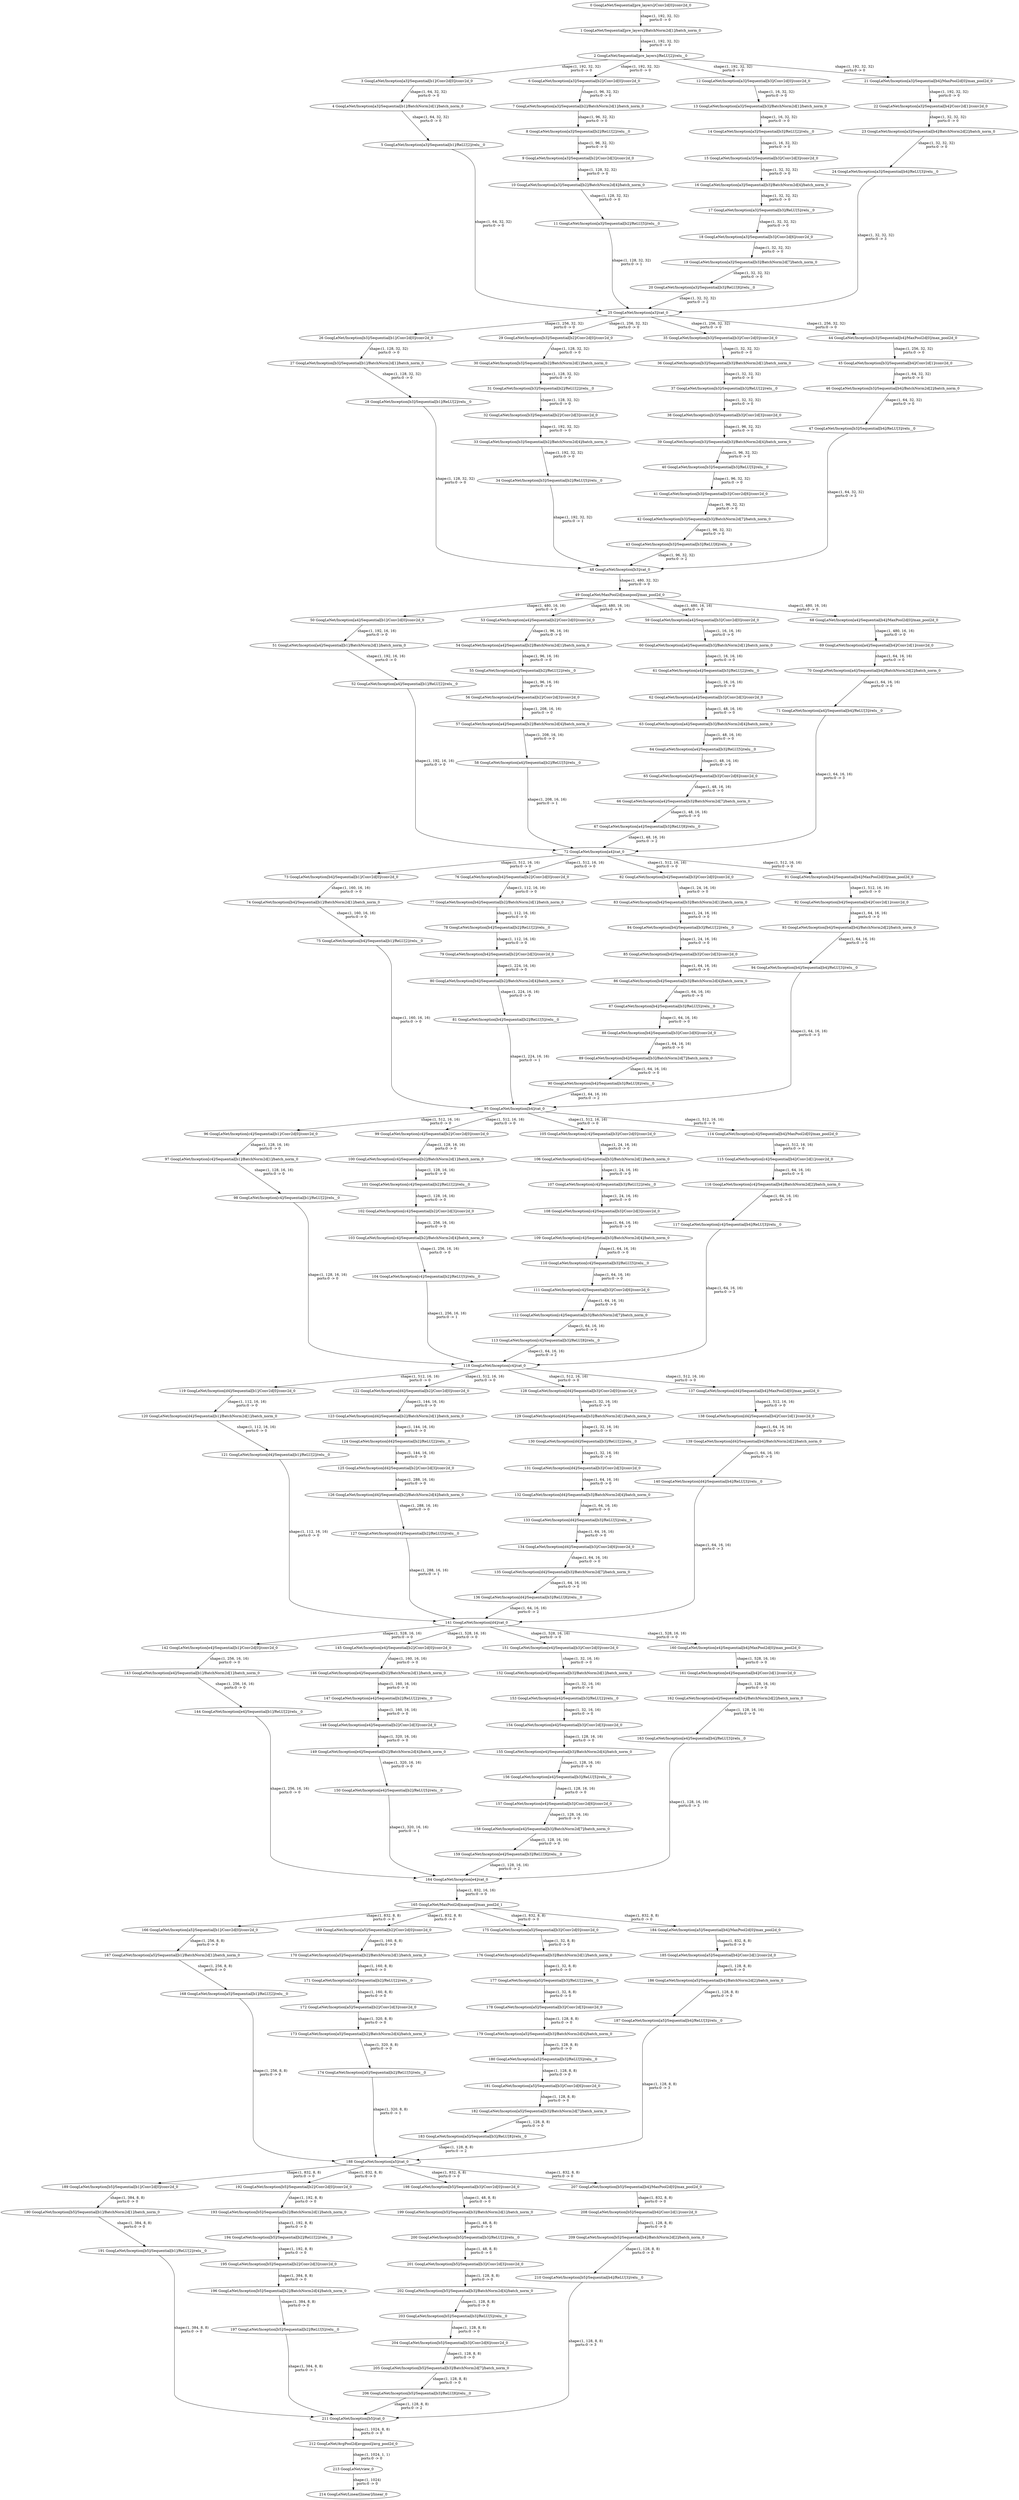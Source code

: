 strict digraph  {
"0 GoogLeNet/Sequential[pre_layers]/Conv2d[0]/conv2d_0" [id=0, type=conv2d];
"1 GoogLeNet/Sequential[pre_layers]/BatchNorm2d[1]/batch_norm_0" [id=1, type=batch_norm];
"2 GoogLeNet/Sequential[pre_layers]/ReLU[2]/relu__0" [id=2, type=relu_];
"3 GoogLeNet/Inception[a3]/Sequential[b1]/Conv2d[0]/conv2d_0" [id=3, type=conv2d];
"4 GoogLeNet/Inception[a3]/Sequential[b1]/BatchNorm2d[1]/batch_norm_0" [id=4, type=batch_norm];
"5 GoogLeNet/Inception[a3]/Sequential[b1]/ReLU[2]/relu__0" [id=5, type=relu_];
"6 GoogLeNet/Inception[a3]/Sequential[b2]/Conv2d[0]/conv2d_0" [id=6, type=conv2d];
"7 GoogLeNet/Inception[a3]/Sequential[b2]/BatchNorm2d[1]/batch_norm_0" [id=7, type=batch_norm];
"8 GoogLeNet/Inception[a3]/Sequential[b2]/ReLU[2]/relu__0" [id=8, type=relu_];
"9 GoogLeNet/Inception[a3]/Sequential[b2]/Conv2d[3]/conv2d_0" [id=9, type=conv2d];
"10 GoogLeNet/Inception[a3]/Sequential[b2]/BatchNorm2d[4]/batch_norm_0" [id=10, type=batch_norm];
"11 GoogLeNet/Inception[a3]/Sequential[b2]/ReLU[5]/relu__0" [id=11, type=relu_];
"12 GoogLeNet/Inception[a3]/Sequential[b3]/Conv2d[0]/conv2d_0" [id=12, type=conv2d];
"13 GoogLeNet/Inception[a3]/Sequential[b3]/BatchNorm2d[1]/batch_norm_0" [id=13, type=batch_norm];
"14 GoogLeNet/Inception[a3]/Sequential[b3]/ReLU[2]/relu__0" [id=14, type=relu_];
"15 GoogLeNet/Inception[a3]/Sequential[b3]/Conv2d[3]/conv2d_0" [id=15, type=conv2d];
"16 GoogLeNet/Inception[a3]/Sequential[b3]/BatchNorm2d[4]/batch_norm_0" [id=16, type=batch_norm];
"17 GoogLeNet/Inception[a3]/Sequential[b3]/ReLU[5]/relu__0" [id=17, type=relu_];
"18 GoogLeNet/Inception[a3]/Sequential[b3]/Conv2d[6]/conv2d_0" [id=18, type=conv2d];
"19 GoogLeNet/Inception[a3]/Sequential[b3]/BatchNorm2d[7]/batch_norm_0" [id=19, type=batch_norm];
"20 GoogLeNet/Inception[a3]/Sequential[b3]/ReLU[8]/relu__0" [id=20, type=relu_];
"21 GoogLeNet/Inception[a3]/Sequential[b4]/MaxPool2d[0]/max_pool2d_0" [id=21, type=max_pool2d];
"22 GoogLeNet/Inception[a3]/Sequential[b4]/Conv2d[1]/conv2d_0" [id=22, type=conv2d];
"23 GoogLeNet/Inception[a3]/Sequential[b4]/BatchNorm2d[2]/batch_norm_0" [id=23, type=batch_norm];
"24 GoogLeNet/Inception[a3]/Sequential[b4]/ReLU[3]/relu__0" [id=24, type=relu_];
"25 GoogLeNet/Inception[a3]/cat_0" [id=25, type=cat];
"26 GoogLeNet/Inception[b3]/Sequential[b1]/Conv2d[0]/conv2d_0" [id=26, type=conv2d];
"27 GoogLeNet/Inception[b3]/Sequential[b1]/BatchNorm2d[1]/batch_norm_0" [id=27, type=batch_norm];
"28 GoogLeNet/Inception[b3]/Sequential[b1]/ReLU[2]/relu__0" [id=28, type=relu_];
"29 GoogLeNet/Inception[b3]/Sequential[b2]/Conv2d[0]/conv2d_0" [id=29, type=conv2d];
"30 GoogLeNet/Inception[b3]/Sequential[b2]/BatchNorm2d[1]/batch_norm_0" [id=30, type=batch_norm];
"31 GoogLeNet/Inception[b3]/Sequential[b2]/ReLU[2]/relu__0" [id=31, type=relu_];
"32 GoogLeNet/Inception[b3]/Sequential[b2]/Conv2d[3]/conv2d_0" [id=32, type=conv2d];
"33 GoogLeNet/Inception[b3]/Sequential[b2]/BatchNorm2d[4]/batch_norm_0" [id=33, type=batch_norm];
"34 GoogLeNet/Inception[b3]/Sequential[b2]/ReLU[5]/relu__0" [id=34, type=relu_];
"35 GoogLeNet/Inception[b3]/Sequential[b3]/Conv2d[0]/conv2d_0" [id=35, type=conv2d];
"36 GoogLeNet/Inception[b3]/Sequential[b3]/BatchNorm2d[1]/batch_norm_0" [id=36, type=batch_norm];
"37 GoogLeNet/Inception[b3]/Sequential[b3]/ReLU[2]/relu__0" [id=37, type=relu_];
"38 GoogLeNet/Inception[b3]/Sequential[b3]/Conv2d[3]/conv2d_0" [id=38, type=conv2d];
"39 GoogLeNet/Inception[b3]/Sequential[b3]/BatchNorm2d[4]/batch_norm_0" [id=39, type=batch_norm];
"40 GoogLeNet/Inception[b3]/Sequential[b3]/ReLU[5]/relu__0" [id=40, type=relu_];
"41 GoogLeNet/Inception[b3]/Sequential[b3]/Conv2d[6]/conv2d_0" [id=41, type=conv2d];
"42 GoogLeNet/Inception[b3]/Sequential[b3]/BatchNorm2d[7]/batch_norm_0" [id=42, type=batch_norm];
"43 GoogLeNet/Inception[b3]/Sequential[b3]/ReLU[8]/relu__0" [id=43, type=relu_];
"44 GoogLeNet/Inception[b3]/Sequential[b4]/MaxPool2d[0]/max_pool2d_0" [id=44, type=max_pool2d];
"45 GoogLeNet/Inception[b3]/Sequential[b4]/Conv2d[1]/conv2d_0" [id=45, type=conv2d];
"46 GoogLeNet/Inception[b3]/Sequential[b4]/BatchNorm2d[2]/batch_norm_0" [id=46, type=batch_norm];
"47 GoogLeNet/Inception[b3]/Sequential[b4]/ReLU[3]/relu__0" [id=47, type=relu_];
"48 GoogLeNet/Inception[b3]/cat_0" [id=48, type=cat];
"49 GoogLeNet/MaxPool2d[maxpool]/max_pool2d_0" [id=49, type=max_pool2d];
"50 GoogLeNet/Inception[a4]/Sequential[b1]/Conv2d[0]/conv2d_0" [id=50, type=conv2d];
"51 GoogLeNet/Inception[a4]/Sequential[b1]/BatchNorm2d[1]/batch_norm_0" [id=51, type=batch_norm];
"52 GoogLeNet/Inception[a4]/Sequential[b1]/ReLU[2]/relu__0" [id=52, type=relu_];
"53 GoogLeNet/Inception[a4]/Sequential[b2]/Conv2d[0]/conv2d_0" [id=53, type=conv2d];
"54 GoogLeNet/Inception[a4]/Sequential[b2]/BatchNorm2d[1]/batch_norm_0" [id=54, type=batch_norm];
"55 GoogLeNet/Inception[a4]/Sequential[b2]/ReLU[2]/relu__0" [id=55, type=relu_];
"56 GoogLeNet/Inception[a4]/Sequential[b2]/Conv2d[3]/conv2d_0" [id=56, type=conv2d];
"57 GoogLeNet/Inception[a4]/Sequential[b2]/BatchNorm2d[4]/batch_norm_0" [id=57, type=batch_norm];
"58 GoogLeNet/Inception[a4]/Sequential[b2]/ReLU[5]/relu__0" [id=58, type=relu_];
"59 GoogLeNet/Inception[a4]/Sequential[b3]/Conv2d[0]/conv2d_0" [id=59, type=conv2d];
"60 GoogLeNet/Inception[a4]/Sequential[b3]/BatchNorm2d[1]/batch_norm_0" [id=60, type=batch_norm];
"61 GoogLeNet/Inception[a4]/Sequential[b3]/ReLU[2]/relu__0" [id=61, type=relu_];
"62 GoogLeNet/Inception[a4]/Sequential[b3]/Conv2d[3]/conv2d_0" [id=62, type=conv2d];
"63 GoogLeNet/Inception[a4]/Sequential[b3]/BatchNorm2d[4]/batch_norm_0" [id=63, type=batch_norm];
"64 GoogLeNet/Inception[a4]/Sequential[b3]/ReLU[5]/relu__0" [id=64, type=relu_];
"65 GoogLeNet/Inception[a4]/Sequential[b3]/Conv2d[6]/conv2d_0" [id=65, type=conv2d];
"66 GoogLeNet/Inception[a4]/Sequential[b3]/BatchNorm2d[7]/batch_norm_0" [id=66, type=batch_norm];
"67 GoogLeNet/Inception[a4]/Sequential[b3]/ReLU[8]/relu__0" [id=67, type=relu_];
"68 GoogLeNet/Inception[a4]/Sequential[b4]/MaxPool2d[0]/max_pool2d_0" [id=68, type=max_pool2d];
"69 GoogLeNet/Inception[a4]/Sequential[b4]/Conv2d[1]/conv2d_0" [id=69, type=conv2d];
"70 GoogLeNet/Inception[a4]/Sequential[b4]/BatchNorm2d[2]/batch_norm_0" [id=70, type=batch_norm];
"71 GoogLeNet/Inception[a4]/Sequential[b4]/ReLU[3]/relu__0" [id=71, type=relu_];
"72 GoogLeNet/Inception[a4]/cat_0" [id=72, type=cat];
"73 GoogLeNet/Inception[b4]/Sequential[b1]/Conv2d[0]/conv2d_0" [id=73, type=conv2d];
"74 GoogLeNet/Inception[b4]/Sequential[b1]/BatchNorm2d[1]/batch_norm_0" [id=74, type=batch_norm];
"75 GoogLeNet/Inception[b4]/Sequential[b1]/ReLU[2]/relu__0" [id=75, type=relu_];
"76 GoogLeNet/Inception[b4]/Sequential[b2]/Conv2d[0]/conv2d_0" [id=76, type=conv2d];
"77 GoogLeNet/Inception[b4]/Sequential[b2]/BatchNorm2d[1]/batch_norm_0" [id=77, type=batch_norm];
"78 GoogLeNet/Inception[b4]/Sequential[b2]/ReLU[2]/relu__0" [id=78, type=relu_];
"79 GoogLeNet/Inception[b4]/Sequential[b2]/Conv2d[3]/conv2d_0" [id=79, type=conv2d];
"80 GoogLeNet/Inception[b4]/Sequential[b2]/BatchNorm2d[4]/batch_norm_0" [id=80, type=batch_norm];
"81 GoogLeNet/Inception[b4]/Sequential[b2]/ReLU[5]/relu__0" [id=81, type=relu_];
"82 GoogLeNet/Inception[b4]/Sequential[b3]/Conv2d[0]/conv2d_0" [id=82, type=conv2d];
"83 GoogLeNet/Inception[b4]/Sequential[b3]/BatchNorm2d[1]/batch_norm_0" [id=83, type=batch_norm];
"84 GoogLeNet/Inception[b4]/Sequential[b3]/ReLU[2]/relu__0" [id=84, type=relu_];
"85 GoogLeNet/Inception[b4]/Sequential[b3]/Conv2d[3]/conv2d_0" [id=85, type=conv2d];
"86 GoogLeNet/Inception[b4]/Sequential[b3]/BatchNorm2d[4]/batch_norm_0" [id=86, type=batch_norm];
"87 GoogLeNet/Inception[b4]/Sequential[b3]/ReLU[5]/relu__0" [id=87, type=relu_];
"88 GoogLeNet/Inception[b4]/Sequential[b3]/Conv2d[6]/conv2d_0" [id=88, type=conv2d];
"89 GoogLeNet/Inception[b4]/Sequential[b3]/BatchNorm2d[7]/batch_norm_0" [id=89, type=batch_norm];
"90 GoogLeNet/Inception[b4]/Sequential[b3]/ReLU[8]/relu__0" [id=90, type=relu_];
"91 GoogLeNet/Inception[b4]/Sequential[b4]/MaxPool2d[0]/max_pool2d_0" [id=91, type=max_pool2d];
"92 GoogLeNet/Inception[b4]/Sequential[b4]/Conv2d[1]/conv2d_0" [id=92, type=conv2d];
"93 GoogLeNet/Inception[b4]/Sequential[b4]/BatchNorm2d[2]/batch_norm_0" [id=93, type=batch_norm];
"94 GoogLeNet/Inception[b4]/Sequential[b4]/ReLU[3]/relu__0" [id=94, type=relu_];
"95 GoogLeNet/Inception[b4]/cat_0" [id=95, type=cat];
"96 GoogLeNet/Inception[c4]/Sequential[b1]/Conv2d[0]/conv2d_0" [id=96, type=conv2d];
"97 GoogLeNet/Inception[c4]/Sequential[b1]/BatchNorm2d[1]/batch_norm_0" [id=97, type=batch_norm];
"98 GoogLeNet/Inception[c4]/Sequential[b1]/ReLU[2]/relu__0" [id=98, type=relu_];
"99 GoogLeNet/Inception[c4]/Sequential[b2]/Conv2d[0]/conv2d_0" [id=99, type=conv2d];
"100 GoogLeNet/Inception[c4]/Sequential[b2]/BatchNorm2d[1]/batch_norm_0" [id=100, type=batch_norm];
"101 GoogLeNet/Inception[c4]/Sequential[b2]/ReLU[2]/relu__0" [id=101, type=relu_];
"102 GoogLeNet/Inception[c4]/Sequential[b2]/Conv2d[3]/conv2d_0" [id=102, type=conv2d];
"103 GoogLeNet/Inception[c4]/Sequential[b2]/BatchNorm2d[4]/batch_norm_0" [id=103, type=batch_norm];
"104 GoogLeNet/Inception[c4]/Sequential[b2]/ReLU[5]/relu__0" [id=104, type=relu_];
"105 GoogLeNet/Inception[c4]/Sequential[b3]/Conv2d[0]/conv2d_0" [id=105, type=conv2d];
"106 GoogLeNet/Inception[c4]/Sequential[b3]/BatchNorm2d[1]/batch_norm_0" [id=106, type=batch_norm];
"107 GoogLeNet/Inception[c4]/Sequential[b3]/ReLU[2]/relu__0" [id=107, type=relu_];
"108 GoogLeNet/Inception[c4]/Sequential[b3]/Conv2d[3]/conv2d_0" [id=108, type=conv2d];
"109 GoogLeNet/Inception[c4]/Sequential[b3]/BatchNorm2d[4]/batch_norm_0" [id=109, type=batch_norm];
"110 GoogLeNet/Inception[c4]/Sequential[b3]/ReLU[5]/relu__0" [id=110, type=relu_];
"111 GoogLeNet/Inception[c4]/Sequential[b3]/Conv2d[6]/conv2d_0" [id=111, type=conv2d];
"112 GoogLeNet/Inception[c4]/Sequential[b3]/BatchNorm2d[7]/batch_norm_0" [id=112, type=batch_norm];
"113 GoogLeNet/Inception[c4]/Sequential[b3]/ReLU[8]/relu__0" [id=113, type=relu_];
"114 GoogLeNet/Inception[c4]/Sequential[b4]/MaxPool2d[0]/max_pool2d_0" [id=114, type=max_pool2d];
"115 GoogLeNet/Inception[c4]/Sequential[b4]/Conv2d[1]/conv2d_0" [id=115, type=conv2d];
"116 GoogLeNet/Inception[c4]/Sequential[b4]/BatchNorm2d[2]/batch_norm_0" [id=116, type=batch_norm];
"117 GoogLeNet/Inception[c4]/Sequential[b4]/ReLU[3]/relu__0" [id=117, type=relu_];
"118 GoogLeNet/Inception[c4]/cat_0" [id=118, type=cat];
"119 GoogLeNet/Inception[d4]/Sequential[b1]/Conv2d[0]/conv2d_0" [id=119, type=conv2d];
"120 GoogLeNet/Inception[d4]/Sequential[b1]/BatchNorm2d[1]/batch_norm_0" [id=120, type=batch_norm];
"121 GoogLeNet/Inception[d4]/Sequential[b1]/ReLU[2]/relu__0" [id=121, type=relu_];
"122 GoogLeNet/Inception[d4]/Sequential[b2]/Conv2d[0]/conv2d_0" [id=122, type=conv2d];
"123 GoogLeNet/Inception[d4]/Sequential[b2]/BatchNorm2d[1]/batch_norm_0" [id=123, type=batch_norm];
"124 GoogLeNet/Inception[d4]/Sequential[b2]/ReLU[2]/relu__0" [id=124, type=relu_];
"125 GoogLeNet/Inception[d4]/Sequential[b2]/Conv2d[3]/conv2d_0" [id=125, type=conv2d];
"126 GoogLeNet/Inception[d4]/Sequential[b2]/BatchNorm2d[4]/batch_norm_0" [id=126, type=batch_norm];
"127 GoogLeNet/Inception[d4]/Sequential[b2]/ReLU[5]/relu__0" [id=127, type=relu_];
"128 GoogLeNet/Inception[d4]/Sequential[b3]/Conv2d[0]/conv2d_0" [id=128, type=conv2d];
"129 GoogLeNet/Inception[d4]/Sequential[b3]/BatchNorm2d[1]/batch_norm_0" [id=129, type=batch_norm];
"130 GoogLeNet/Inception[d4]/Sequential[b3]/ReLU[2]/relu__0" [id=130, type=relu_];
"131 GoogLeNet/Inception[d4]/Sequential[b3]/Conv2d[3]/conv2d_0" [id=131, type=conv2d];
"132 GoogLeNet/Inception[d4]/Sequential[b3]/BatchNorm2d[4]/batch_norm_0" [id=132, type=batch_norm];
"133 GoogLeNet/Inception[d4]/Sequential[b3]/ReLU[5]/relu__0" [id=133, type=relu_];
"134 GoogLeNet/Inception[d4]/Sequential[b3]/Conv2d[6]/conv2d_0" [id=134, type=conv2d];
"135 GoogLeNet/Inception[d4]/Sequential[b3]/BatchNorm2d[7]/batch_norm_0" [id=135, type=batch_norm];
"136 GoogLeNet/Inception[d4]/Sequential[b3]/ReLU[8]/relu__0" [id=136, type=relu_];
"137 GoogLeNet/Inception[d4]/Sequential[b4]/MaxPool2d[0]/max_pool2d_0" [id=137, type=max_pool2d];
"138 GoogLeNet/Inception[d4]/Sequential[b4]/Conv2d[1]/conv2d_0" [id=138, type=conv2d];
"139 GoogLeNet/Inception[d4]/Sequential[b4]/BatchNorm2d[2]/batch_norm_0" [id=139, type=batch_norm];
"140 GoogLeNet/Inception[d4]/Sequential[b4]/ReLU[3]/relu__0" [id=140, type=relu_];
"141 GoogLeNet/Inception[d4]/cat_0" [id=141, type=cat];
"142 GoogLeNet/Inception[e4]/Sequential[b1]/Conv2d[0]/conv2d_0" [id=142, type=conv2d];
"143 GoogLeNet/Inception[e4]/Sequential[b1]/BatchNorm2d[1]/batch_norm_0" [id=143, type=batch_norm];
"144 GoogLeNet/Inception[e4]/Sequential[b1]/ReLU[2]/relu__0" [id=144, type=relu_];
"145 GoogLeNet/Inception[e4]/Sequential[b2]/Conv2d[0]/conv2d_0" [id=145, type=conv2d];
"146 GoogLeNet/Inception[e4]/Sequential[b2]/BatchNorm2d[1]/batch_norm_0" [id=146, type=batch_norm];
"147 GoogLeNet/Inception[e4]/Sequential[b2]/ReLU[2]/relu__0" [id=147, type=relu_];
"148 GoogLeNet/Inception[e4]/Sequential[b2]/Conv2d[3]/conv2d_0" [id=148, type=conv2d];
"149 GoogLeNet/Inception[e4]/Sequential[b2]/BatchNorm2d[4]/batch_norm_0" [id=149, type=batch_norm];
"150 GoogLeNet/Inception[e4]/Sequential[b2]/ReLU[5]/relu__0" [id=150, type=relu_];
"151 GoogLeNet/Inception[e4]/Sequential[b3]/Conv2d[0]/conv2d_0" [id=151, type=conv2d];
"152 GoogLeNet/Inception[e4]/Sequential[b3]/BatchNorm2d[1]/batch_norm_0" [id=152, type=batch_norm];
"153 GoogLeNet/Inception[e4]/Sequential[b3]/ReLU[2]/relu__0" [id=153, type=relu_];
"154 GoogLeNet/Inception[e4]/Sequential[b3]/Conv2d[3]/conv2d_0" [id=154, type=conv2d];
"155 GoogLeNet/Inception[e4]/Sequential[b3]/BatchNorm2d[4]/batch_norm_0" [id=155, type=batch_norm];
"156 GoogLeNet/Inception[e4]/Sequential[b3]/ReLU[5]/relu__0" [id=156, type=relu_];
"157 GoogLeNet/Inception[e4]/Sequential[b3]/Conv2d[6]/conv2d_0" [id=157, type=conv2d];
"158 GoogLeNet/Inception[e4]/Sequential[b3]/BatchNorm2d[7]/batch_norm_0" [id=158, type=batch_norm];
"159 GoogLeNet/Inception[e4]/Sequential[b3]/ReLU[8]/relu__0" [id=159, type=relu_];
"160 GoogLeNet/Inception[e4]/Sequential[b4]/MaxPool2d[0]/max_pool2d_0" [id=160, type=max_pool2d];
"161 GoogLeNet/Inception[e4]/Sequential[b4]/Conv2d[1]/conv2d_0" [id=161, type=conv2d];
"162 GoogLeNet/Inception[e4]/Sequential[b4]/BatchNorm2d[2]/batch_norm_0" [id=162, type=batch_norm];
"163 GoogLeNet/Inception[e4]/Sequential[b4]/ReLU[3]/relu__0" [id=163, type=relu_];
"164 GoogLeNet/Inception[e4]/cat_0" [id=164, type=cat];
"165 GoogLeNet/MaxPool2d[maxpool]/max_pool2d_1" [id=165, type=max_pool2d];
"166 GoogLeNet/Inception[a5]/Sequential[b1]/Conv2d[0]/conv2d_0" [id=166, type=conv2d];
"167 GoogLeNet/Inception[a5]/Sequential[b1]/BatchNorm2d[1]/batch_norm_0" [id=167, type=batch_norm];
"168 GoogLeNet/Inception[a5]/Sequential[b1]/ReLU[2]/relu__0" [id=168, type=relu_];
"169 GoogLeNet/Inception[a5]/Sequential[b2]/Conv2d[0]/conv2d_0" [id=169, type=conv2d];
"170 GoogLeNet/Inception[a5]/Sequential[b2]/BatchNorm2d[1]/batch_norm_0" [id=170, type=batch_norm];
"171 GoogLeNet/Inception[a5]/Sequential[b2]/ReLU[2]/relu__0" [id=171, type=relu_];
"172 GoogLeNet/Inception[a5]/Sequential[b2]/Conv2d[3]/conv2d_0" [id=172, type=conv2d];
"173 GoogLeNet/Inception[a5]/Sequential[b2]/BatchNorm2d[4]/batch_norm_0" [id=173, type=batch_norm];
"174 GoogLeNet/Inception[a5]/Sequential[b2]/ReLU[5]/relu__0" [id=174, type=relu_];
"175 GoogLeNet/Inception[a5]/Sequential[b3]/Conv2d[0]/conv2d_0" [id=175, type=conv2d];
"176 GoogLeNet/Inception[a5]/Sequential[b3]/BatchNorm2d[1]/batch_norm_0" [id=176, type=batch_norm];
"177 GoogLeNet/Inception[a5]/Sequential[b3]/ReLU[2]/relu__0" [id=177, type=relu_];
"178 GoogLeNet/Inception[a5]/Sequential[b3]/Conv2d[3]/conv2d_0" [id=178, type=conv2d];
"179 GoogLeNet/Inception[a5]/Sequential[b3]/BatchNorm2d[4]/batch_norm_0" [id=179, type=batch_norm];
"180 GoogLeNet/Inception[a5]/Sequential[b3]/ReLU[5]/relu__0" [id=180, type=relu_];
"181 GoogLeNet/Inception[a5]/Sequential[b3]/Conv2d[6]/conv2d_0" [id=181, type=conv2d];
"182 GoogLeNet/Inception[a5]/Sequential[b3]/BatchNorm2d[7]/batch_norm_0" [id=182, type=batch_norm];
"183 GoogLeNet/Inception[a5]/Sequential[b3]/ReLU[8]/relu__0" [id=183, type=relu_];
"184 GoogLeNet/Inception[a5]/Sequential[b4]/MaxPool2d[0]/max_pool2d_0" [id=184, type=max_pool2d];
"185 GoogLeNet/Inception[a5]/Sequential[b4]/Conv2d[1]/conv2d_0" [id=185, type=conv2d];
"186 GoogLeNet/Inception[a5]/Sequential[b4]/BatchNorm2d[2]/batch_norm_0" [id=186, type=batch_norm];
"187 GoogLeNet/Inception[a5]/Sequential[b4]/ReLU[3]/relu__0" [id=187, type=relu_];
"188 GoogLeNet/Inception[a5]/cat_0" [id=188, type=cat];
"189 GoogLeNet/Inception[b5]/Sequential[b1]/Conv2d[0]/conv2d_0" [id=189, type=conv2d];
"190 GoogLeNet/Inception[b5]/Sequential[b1]/BatchNorm2d[1]/batch_norm_0" [id=190, type=batch_norm];
"191 GoogLeNet/Inception[b5]/Sequential[b1]/ReLU[2]/relu__0" [id=191, type=relu_];
"192 GoogLeNet/Inception[b5]/Sequential[b2]/Conv2d[0]/conv2d_0" [id=192, type=conv2d];
"193 GoogLeNet/Inception[b5]/Sequential[b2]/BatchNorm2d[1]/batch_norm_0" [id=193, type=batch_norm];
"194 GoogLeNet/Inception[b5]/Sequential[b2]/ReLU[2]/relu__0" [id=194, type=relu_];
"195 GoogLeNet/Inception[b5]/Sequential[b2]/Conv2d[3]/conv2d_0" [id=195, type=conv2d];
"196 GoogLeNet/Inception[b5]/Sequential[b2]/BatchNorm2d[4]/batch_norm_0" [id=196, type=batch_norm];
"197 GoogLeNet/Inception[b5]/Sequential[b2]/ReLU[5]/relu__0" [id=197, type=relu_];
"198 GoogLeNet/Inception[b5]/Sequential[b3]/Conv2d[0]/conv2d_0" [id=198, type=conv2d];
"199 GoogLeNet/Inception[b5]/Sequential[b3]/BatchNorm2d[1]/batch_norm_0" [id=199, type=batch_norm];
"200 GoogLeNet/Inception[b5]/Sequential[b3]/ReLU[2]/relu__0" [id=200, type=relu_];
"201 GoogLeNet/Inception[b5]/Sequential[b3]/Conv2d[3]/conv2d_0" [id=201, type=conv2d];
"202 GoogLeNet/Inception[b5]/Sequential[b3]/BatchNorm2d[4]/batch_norm_0" [id=202, type=batch_norm];
"203 GoogLeNet/Inception[b5]/Sequential[b3]/ReLU[5]/relu__0" [id=203, type=relu_];
"204 GoogLeNet/Inception[b5]/Sequential[b3]/Conv2d[6]/conv2d_0" [id=204, type=conv2d];
"205 GoogLeNet/Inception[b5]/Sequential[b3]/BatchNorm2d[7]/batch_norm_0" [id=205, type=batch_norm];
"206 GoogLeNet/Inception[b5]/Sequential[b3]/ReLU[8]/relu__0" [id=206, type=relu_];
"207 GoogLeNet/Inception[b5]/Sequential[b4]/MaxPool2d[0]/max_pool2d_0" [id=207, type=max_pool2d];
"208 GoogLeNet/Inception[b5]/Sequential[b4]/Conv2d[1]/conv2d_0" [id=208, type=conv2d];
"209 GoogLeNet/Inception[b5]/Sequential[b4]/BatchNorm2d[2]/batch_norm_0" [id=209, type=batch_norm];
"210 GoogLeNet/Inception[b5]/Sequential[b4]/ReLU[3]/relu__0" [id=210, type=relu_];
"211 GoogLeNet/Inception[b5]/cat_0" [id=211, type=cat];
"212 GoogLeNet/AvgPool2d[avgpool]/avg_pool2d_0" [id=212, type=avg_pool2d];
"213 GoogLeNet/view_0" [id=213, type=view];
"214 GoogLeNet/Linear[linear]/linear_0" [id=214, type=linear];
"0 GoogLeNet/Sequential[pre_layers]/Conv2d[0]/conv2d_0" -> "1 GoogLeNet/Sequential[pre_layers]/BatchNorm2d[1]/batch_norm_0"  [label="shape:(1, 192, 32, 32)\nports:0 -> 0", style=solid];
"1 GoogLeNet/Sequential[pre_layers]/BatchNorm2d[1]/batch_norm_0" -> "2 GoogLeNet/Sequential[pre_layers]/ReLU[2]/relu__0"  [label="shape:(1, 192, 32, 32)\nports:0 -> 0", style=solid];
"2 GoogLeNet/Sequential[pre_layers]/ReLU[2]/relu__0" -> "3 GoogLeNet/Inception[a3]/Sequential[b1]/Conv2d[0]/conv2d_0"  [label="shape:(1, 192, 32, 32)\nports:0 -> 0", style=solid];
"2 GoogLeNet/Sequential[pre_layers]/ReLU[2]/relu__0" -> "6 GoogLeNet/Inception[a3]/Sequential[b2]/Conv2d[0]/conv2d_0"  [label="shape:(1, 192, 32, 32)\nports:0 -> 0", style=solid];
"2 GoogLeNet/Sequential[pre_layers]/ReLU[2]/relu__0" -> "12 GoogLeNet/Inception[a3]/Sequential[b3]/Conv2d[0]/conv2d_0"  [label="shape:(1, 192, 32, 32)\nports:0 -> 0", style=solid];
"2 GoogLeNet/Sequential[pre_layers]/ReLU[2]/relu__0" -> "21 GoogLeNet/Inception[a3]/Sequential[b4]/MaxPool2d[0]/max_pool2d_0"  [label="shape:(1, 192, 32, 32)\nports:0 -> 0", style=solid];
"3 GoogLeNet/Inception[a3]/Sequential[b1]/Conv2d[0]/conv2d_0" -> "4 GoogLeNet/Inception[a3]/Sequential[b1]/BatchNorm2d[1]/batch_norm_0"  [label="shape:(1, 64, 32, 32)\nports:0 -> 0", style=solid];
"4 GoogLeNet/Inception[a3]/Sequential[b1]/BatchNorm2d[1]/batch_norm_0" -> "5 GoogLeNet/Inception[a3]/Sequential[b1]/ReLU[2]/relu__0"  [label="shape:(1, 64, 32, 32)\nports:0 -> 0", style=solid];
"5 GoogLeNet/Inception[a3]/Sequential[b1]/ReLU[2]/relu__0" -> "25 GoogLeNet/Inception[a3]/cat_0"  [label="shape:(1, 64, 32, 32)\nports:0 -> 0", style=solid];
"6 GoogLeNet/Inception[a3]/Sequential[b2]/Conv2d[0]/conv2d_0" -> "7 GoogLeNet/Inception[a3]/Sequential[b2]/BatchNorm2d[1]/batch_norm_0"  [label="shape:(1, 96, 32, 32)\nports:0 -> 0", style=solid];
"7 GoogLeNet/Inception[a3]/Sequential[b2]/BatchNorm2d[1]/batch_norm_0" -> "8 GoogLeNet/Inception[a3]/Sequential[b2]/ReLU[2]/relu__0"  [label="shape:(1, 96, 32, 32)\nports:0 -> 0", style=solid];
"8 GoogLeNet/Inception[a3]/Sequential[b2]/ReLU[2]/relu__0" -> "9 GoogLeNet/Inception[a3]/Sequential[b2]/Conv2d[3]/conv2d_0"  [label="shape:(1, 96, 32, 32)\nports:0 -> 0", style=solid];
"9 GoogLeNet/Inception[a3]/Sequential[b2]/Conv2d[3]/conv2d_0" -> "10 GoogLeNet/Inception[a3]/Sequential[b2]/BatchNorm2d[4]/batch_norm_0"  [label="shape:(1, 128, 32, 32)\nports:0 -> 0", style=solid];
"10 GoogLeNet/Inception[a3]/Sequential[b2]/BatchNorm2d[4]/batch_norm_0" -> "11 GoogLeNet/Inception[a3]/Sequential[b2]/ReLU[5]/relu__0"  [label="shape:(1, 128, 32, 32)\nports:0 -> 0", style=solid];
"11 GoogLeNet/Inception[a3]/Sequential[b2]/ReLU[5]/relu__0" -> "25 GoogLeNet/Inception[a3]/cat_0"  [label="shape:(1, 128, 32, 32)\nports:0 -> 1", style=solid];
"12 GoogLeNet/Inception[a3]/Sequential[b3]/Conv2d[0]/conv2d_0" -> "13 GoogLeNet/Inception[a3]/Sequential[b3]/BatchNorm2d[1]/batch_norm_0"  [label="shape:(1, 16, 32, 32)\nports:0 -> 0", style=solid];
"13 GoogLeNet/Inception[a3]/Sequential[b3]/BatchNorm2d[1]/batch_norm_0" -> "14 GoogLeNet/Inception[a3]/Sequential[b3]/ReLU[2]/relu__0"  [label="shape:(1, 16, 32, 32)\nports:0 -> 0", style=solid];
"14 GoogLeNet/Inception[a3]/Sequential[b3]/ReLU[2]/relu__0" -> "15 GoogLeNet/Inception[a3]/Sequential[b3]/Conv2d[3]/conv2d_0"  [label="shape:(1, 16, 32, 32)\nports:0 -> 0", style=solid];
"15 GoogLeNet/Inception[a3]/Sequential[b3]/Conv2d[3]/conv2d_0" -> "16 GoogLeNet/Inception[a3]/Sequential[b3]/BatchNorm2d[4]/batch_norm_0"  [label="shape:(1, 32, 32, 32)\nports:0 -> 0", style=solid];
"16 GoogLeNet/Inception[a3]/Sequential[b3]/BatchNorm2d[4]/batch_norm_0" -> "17 GoogLeNet/Inception[a3]/Sequential[b3]/ReLU[5]/relu__0"  [label="shape:(1, 32, 32, 32)\nports:0 -> 0", style=solid];
"17 GoogLeNet/Inception[a3]/Sequential[b3]/ReLU[5]/relu__0" -> "18 GoogLeNet/Inception[a3]/Sequential[b3]/Conv2d[6]/conv2d_0"  [label="shape:(1, 32, 32, 32)\nports:0 -> 0", style=solid];
"18 GoogLeNet/Inception[a3]/Sequential[b3]/Conv2d[6]/conv2d_0" -> "19 GoogLeNet/Inception[a3]/Sequential[b3]/BatchNorm2d[7]/batch_norm_0"  [label="shape:(1, 32, 32, 32)\nports:0 -> 0", style=solid];
"19 GoogLeNet/Inception[a3]/Sequential[b3]/BatchNorm2d[7]/batch_norm_0" -> "20 GoogLeNet/Inception[a3]/Sequential[b3]/ReLU[8]/relu__0"  [label="shape:(1, 32, 32, 32)\nports:0 -> 0", style=solid];
"20 GoogLeNet/Inception[a3]/Sequential[b3]/ReLU[8]/relu__0" -> "25 GoogLeNet/Inception[a3]/cat_0"  [label="shape:(1, 32, 32, 32)\nports:0 -> 2", style=solid];
"21 GoogLeNet/Inception[a3]/Sequential[b4]/MaxPool2d[0]/max_pool2d_0" -> "22 GoogLeNet/Inception[a3]/Sequential[b4]/Conv2d[1]/conv2d_0"  [label="shape:(1, 192, 32, 32)\nports:0 -> 0", style=solid];
"22 GoogLeNet/Inception[a3]/Sequential[b4]/Conv2d[1]/conv2d_0" -> "23 GoogLeNet/Inception[a3]/Sequential[b4]/BatchNorm2d[2]/batch_norm_0"  [label="shape:(1, 32, 32, 32)\nports:0 -> 0", style=solid];
"23 GoogLeNet/Inception[a3]/Sequential[b4]/BatchNorm2d[2]/batch_norm_0" -> "24 GoogLeNet/Inception[a3]/Sequential[b4]/ReLU[3]/relu__0"  [label="shape:(1, 32, 32, 32)\nports:0 -> 0", style=solid];
"24 GoogLeNet/Inception[a3]/Sequential[b4]/ReLU[3]/relu__0" -> "25 GoogLeNet/Inception[a3]/cat_0"  [label="shape:(1, 32, 32, 32)\nports:0 -> 3", style=solid];
"25 GoogLeNet/Inception[a3]/cat_0" -> "26 GoogLeNet/Inception[b3]/Sequential[b1]/Conv2d[0]/conv2d_0"  [label="shape:(1, 256, 32, 32)\nports:0 -> 0", style=solid];
"25 GoogLeNet/Inception[a3]/cat_0" -> "29 GoogLeNet/Inception[b3]/Sequential[b2]/Conv2d[0]/conv2d_0"  [label="shape:(1, 256, 32, 32)\nports:0 -> 0", style=solid];
"25 GoogLeNet/Inception[a3]/cat_0" -> "35 GoogLeNet/Inception[b3]/Sequential[b3]/Conv2d[0]/conv2d_0"  [label="shape:(1, 256, 32, 32)\nports:0 -> 0", style=solid];
"25 GoogLeNet/Inception[a3]/cat_0" -> "44 GoogLeNet/Inception[b3]/Sequential[b4]/MaxPool2d[0]/max_pool2d_0"  [label="shape:(1, 256, 32, 32)\nports:0 -> 0", style=solid];
"26 GoogLeNet/Inception[b3]/Sequential[b1]/Conv2d[0]/conv2d_0" -> "27 GoogLeNet/Inception[b3]/Sequential[b1]/BatchNorm2d[1]/batch_norm_0"  [label="shape:(1, 128, 32, 32)\nports:0 -> 0", style=solid];
"27 GoogLeNet/Inception[b3]/Sequential[b1]/BatchNorm2d[1]/batch_norm_0" -> "28 GoogLeNet/Inception[b3]/Sequential[b1]/ReLU[2]/relu__0"  [label="shape:(1, 128, 32, 32)\nports:0 -> 0", style=solid];
"28 GoogLeNet/Inception[b3]/Sequential[b1]/ReLU[2]/relu__0" -> "48 GoogLeNet/Inception[b3]/cat_0"  [label="shape:(1, 128, 32, 32)\nports:0 -> 0", style=solid];
"29 GoogLeNet/Inception[b3]/Sequential[b2]/Conv2d[0]/conv2d_0" -> "30 GoogLeNet/Inception[b3]/Sequential[b2]/BatchNorm2d[1]/batch_norm_0"  [label="shape:(1, 128, 32, 32)\nports:0 -> 0", style=solid];
"30 GoogLeNet/Inception[b3]/Sequential[b2]/BatchNorm2d[1]/batch_norm_0" -> "31 GoogLeNet/Inception[b3]/Sequential[b2]/ReLU[2]/relu__0"  [label="shape:(1, 128, 32, 32)\nports:0 -> 0", style=solid];
"31 GoogLeNet/Inception[b3]/Sequential[b2]/ReLU[2]/relu__0" -> "32 GoogLeNet/Inception[b3]/Sequential[b2]/Conv2d[3]/conv2d_0"  [label="shape:(1, 128, 32, 32)\nports:0 -> 0", style=solid];
"32 GoogLeNet/Inception[b3]/Sequential[b2]/Conv2d[3]/conv2d_0" -> "33 GoogLeNet/Inception[b3]/Sequential[b2]/BatchNorm2d[4]/batch_norm_0"  [label="shape:(1, 192, 32, 32)\nports:0 -> 0", style=solid];
"33 GoogLeNet/Inception[b3]/Sequential[b2]/BatchNorm2d[4]/batch_norm_0" -> "34 GoogLeNet/Inception[b3]/Sequential[b2]/ReLU[5]/relu__0"  [label="shape:(1, 192, 32, 32)\nports:0 -> 0", style=solid];
"34 GoogLeNet/Inception[b3]/Sequential[b2]/ReLU[5]/relu__0" -> "48 GoogLeNet/Inception[b3]/cat_0"  [label="shape:(1, 192, 32, 32)\nports:0 -> 1", style=solid];
"35 GoogLeNet/Inception[b3]/Sequential[b3]/Conv2d[0]/conv2d_0" -> "36 GoogLeNet/Inception[b3]/Sequential[b3]/BatchNorm2d[1]/batch_norm_0"  [label="shape:(1, 32, 32, 32)\nports:0 -> 0", style=solid];
"36 GoogLeNet/Inception[b3]/Sequential[b3]/BatchNorm2d[1]/batch_norm_0" -> "37 GoogLeNet/Inception[b3]/Sequential[b3]/ReLU[2]/relu__0"  [label="shape:(1, 32, 32, 32)\nports:0 -> 0", style=solid];
"37 GoogLeNet/Inception[b3]/Sequential[b3]/ReLU[2]/relu__0" -> "38 GoogLeNet/Inception[b3]/Sequential[b3]/Conv2d[3]/conv2d_0"  [label="shape:(1, 32, 32, 32)\nports:0 -> 0", style=solid];
"38 GoogLeNet/Inception[b3]/Sequential[b3]/Conv2d[3]/conv2d_0" -> "39 GoogLeNet/Inception[b3]/Sequential[b3]/BatchNorm2d[4]/batch_norm_0"  [label="shape:(1, 96, 32, 32)\nports:0 -> 0", style=solid];
"39 GoogLeNet/Inception[b3]/Sequential[b3]/BatchNorm2d[4]/batch_norm_0" -> "40 GoogLeNet/Inception[b3]/Sequential[b3]/ReLU[5]/relu__0"  [label="shape:(1, 96, 32, 32)\nports:0 -> 0", style=solid];
"40 GoogLeNet/Inception[b3]/Sequential[b3]/ReLU[5]/relu__0" -> "41 GoogLeNet/Inception[b3]/Sequential[b3]/Conv2d[6]/conv2d_0"  [label="shape:(1, 96, 32, 32)\nports:0 -> 0", style=solid];
"41 GoogLeNet/Inception[b3]/Sequential[b3]/Conv2d[6]/conv2d_0" -> "42 GoogLeNet/Inception[b3]/Sequential[b3]/BatchNorm2d[7]/batch_norm_0"  [label="shape:(1, 96, 32, 32)\nports:0 -> 0", style=solid];
"42 GoogLeNet/Inception[b3]/Sequential[b3]/BatchNorm2d[7]/batch_norm_0" -> "43 GoogLeNet/Inception[b3]/Sequential[b3]/ReLU[8]/relu__0"  [label="shape:(1, 96, 32, 32)\nports:0 -> 0", style=solid];
"43 GoogLeNet/Inception[b3]/Sequential[b3]/ReLU[8]/relu__0" -> "48 GoogLeNet/Inception[b3]/cat_0"  [label="shape:(1, 96, 32, 32)\nports:0 -> 2", style=solid];
"44 GoogLeNet/Inception[b3]/Sequential[b4]/MaxPool2d[0]/max_pool2d_0" -> "45 GoogLeNet/Inception[b3]/Sequential[b4]/Conv2d[1]/conv2d_0"  [label="shape:(1, 256, 32, 32)\nports:0 -> 0", style=solid];
"45 GoogLeNet/Inception[b3]/Sequential[b4]/Conv2d[1]/conv2d_0" -> "46 GoogLeNet/Inception[b3]/Sequential[b4]/BatchNorm2d[2]/batch_norm_0"  [label="shape:(1, 64, 32, 32)\nports:0 -> 0", style=solid];
"46 GoogLeNet/Inception[b3]/Sequential[b4]/BatchNorm2d[2]/batch_norm_0" -> "47 GoogLeNet/Inception[b3]/Sequential[b4]/ReLU[3]/relu__0"  [label="shape:(1, 64, 32, 32)\nports:0 -> 0", style=solid];
"47 GoogLeNet/Inception[b3]/Sequential[b4]/ReLU[3]/relu__0" -> "48 GoogLeNet/Inception[b3]/cat_0"  [label="shape:(1, 64, 32, 32)\nports:0 -> 3", style=solid];
"48 GoogLeNet/Inception[b3]/cat_0" -> "49 GoogLeNet/MaxPool2d[maxpool]/max_pool2d_0"  [label="shape:(1, 480, 32, 32)\nports:0 -> 0", style=solid];
"49 GoogLeNet/MaxPool2d[maxpool]/max_pool2d_0" -> "50 GoogLeNet/Inception[a4]/Sequential[b1]/Conv2d[0]/conv2d_0"  [label="shape:(1, 480, 16, 16)\nports:0 -> 0", style=solid];
"49 GoogLeNet/MaxPool2d[maxpool]/max_pool2d_0" -> "53 GoogLeNet/Inception[a4]/Sequential[b2]/Conv2d[0]/conv2d_0"  [label="shape:(1, 480, 16, 16)\nports:0 -> 0", style=solid];
"49 GoogLeNet/MaxPool2d[maxpool]/max_pool2d_0" -> "59 GoogLeNet/Inception[a4]/Sequential[b3]/Conv2d[0]/conv2d_0"  [label="shape:(1, 480, 16, 16)\nports:0 -> 0", style=solid];
"49 GoogLeNet/MaxPool2d[maxpool]/max_pool2d_0" -> "68 GoogLeNet/Inception[a4]/Sequential[b4]/MaxPool2d[0]/max_pool2d_0"  [label="shape:(1, 480, 16, 16)\nports:0 -> 0", style=solid];
"50 GoogLeNet/Inception[a4]/Sequential[b1]/Conv2d[0]/conv2d_0" -> "51 GoogLeNet/Inception[a4]/Sequential[b1]/BatchNorm2d[1]/batch_norm_0"  [label="shape:(1, 192, 16, 16)\nports:0 -> 0", style=solid];
"51 GoogLeNet/Inception[a4]/Sequential[b1]/BatchNorm2d[1]/batch_norm_0" -> "52 GoogLeNet/Inception[a4]/Sequential[b1]/ReLU[2]/relu__0"  [label="shape:(1, 192, 16, 16)\nports:0 -> 0", style=solid];
"52 GoogLeNet/Inception[a4]/Sequential[b1]/ReLU[2]/relu__0" -> "72 GoogLeNet/Inception[a4]/cat_0"  [label="shape:(1, 192, 16, 16)\nports:0 -> 0", style=solid];
"53 GoogLeNet/Inception[a4]/Sequential[b2]/Conv2d[0]/conv2d_0" -> "54 GoogLeNet/Inception[a4]/Sequential[b2]/BatchNorm2d[1]/batch_norm_0"  [label="shape:(1, 96, 16, 16)\nports:0 -> 0", style=solid];
"54 GoogLeNet/Inception[a4]/Sequential[b2]/BatchNorm2d[1]/batch_norm_0" -> "55 GoogLeNet/Inception[a4]/Sequential[b2]/ReLU[2]/relu__0"  [label="shape:(1, 96, 16, 16)\nports:0 -> 0", style=solid];
"55 GoogLeNet/Inception[a4]/Sequential[b2]/ReLU[2]/relu__0" -> "56 GoogLeNet/Inception[a4]/Sequential[b2]/Conv2d[3]/conv2d_0"  [label="shape:(1, 96, 16, 16)\nports:0 -> 0", style=solid];
"56 GoogLeNet/Inception[a4]/Sequential[b2]/Conv2d[3]/conv2d_0" -> "57 GoogLeNet/Inception[a4]/Sequential[b2]/BatchNorm2d[4]/batch_norm_0"  [label="shape:(1, 208, 16, 16)\nports:0 -> 0", style=solid];
"57 GoogLeNet/Inception[a4]/Sequential[b2]/BatchNorm2d[4]/batch_norm_0" -> "58 GoogLeNet/Inception[a4]/Sequential[b2]/ReLU[5]/relu__0"  [label="shape:(1, 208, 16, 16)\nports:0 -> 0", style=solid];
"58 GoogLeNet/Inception[a4]/Sequential[b2]/ReLU[5]/relu__0" -> "72 GoogLeNet/Inception[a4]/cat_0"  [label="shape:(1, 208, 16, 16)\nports:0 -> 1", style=solid];
"59 GoogLeNet/Inception[a4]/Sequential[b3]/Conv2d[0]/conv2d_0" -> "60 GoogLeNet/Inception[a4]/Sequential[b3]/BatchNorm2d[1]/batch_norm_0"  [label="shape:(1, 16, 16, 16)\nports:0 -> 0", style=solid];
"60 GoogLeNet/Inception[a4]/Sequential[b3]/BatchNorm2d[1]/batch_norm_0" -> "61 GoogLeNet/Inception[a4]/Sequential[b3]/ReLU[2]/relu__0"  [label="shape:(1, 16, 16, 16)\nports:0 -> 0", style=solid];
"61 GoogLeNet/Inception[a4]/Sequential[b3]/ReLU[2]/relu__0" -> "62 GoogLeNet/Inception[a4]/Sequential[b3]/Conv2d[3]/conv2d_0"  [label="shape:(1, 16, 16, 16)\nports:0 -> 0", style=solid];
"62 GoogLeNet/Inception[a4]/Sequential[b3]/Conv2d[3]/conv2d_0" -> "63 GoogLeNet/Inception[a4]/Sequential[b3]/BatchNorm2d[4]/batch_norm_0"  [label="shape:(1, 48, 16, 16)\nports:0 -> 0", style=solid];
"63 GoogLeNet/Inception[a4]/Sequential[b3]/BatchNorm2d[4]/batch_norm_0" -> "64 GoogLeNet/Inception[a4]/Sequential[b3]/ReLU[5]/relu__0"  [label="shape:(1, 48, 16, 16)\nports:0 -> 0", style=solid];
"64 GoogLeNet/Inception[a4]/Sequential[b3]/ReLU[5]/relu__0" -> "65 GoogLeNet/Inception[a4]/Sequential[b3]/Conv2d[6]/conv2d_0"  [label="shape:(1, 48, 16, 16)\nports:0 -> 0", style=solid];
"65 GoogLeNet/Inception[a4]/Sequential[b3]/Conv2d[6]/conv2d_0" -> "66 GoogLeNet/Inception[a4]/Sequential[b3]/BatchNorm2d[7]/batch_norm_0"  [label="shape:(1, 48, 16, 16)\nports:0 -> 0", style=solid];
"66 GoogLeNet/Inception[a4]/Sequential[b3]/BatchNorm2d[7]/batch_norm_0" -> "67 GoogLeNet/Inception[a4]/Sequential[b3]/ReLU[8]/relu__0"  [label="shape:(1, 48, 16, 16)\nports:0 -> 0", style=solid];
"67 GoogLeNet/Inception[a4]/Sequential[b3]/ReLU[8]/relu__0" -> "72 GoogLeNet/Inception[a4]/cat_0"  [label="shape:(1, 48, 16, 16)\nports:0 -> 2", style=solid];
"68 GoogLeNet/Inception[a4]/Sequential[b4]/MaxPool2d[0]/max_pool2d_0" -> "69 GoogLeNet/Inception[a4]/Sequential[b4]/Conv2d[1]/conv2d_0"  [label="shape:(1, 480, 16, 16)\nports:0 -> 0", style=solid];
"69 GoogLeNet/Inception[a4]/Sequential[b4]/Conv2d[1]/conv2d_0" -> "70 GoogLeNet/Inception[a4]/Sequential[b4]/BatchNorm2d[2]/batch_norm_0"  [label="shape:(1, 64, 16, 16)\nports:0 -> 0", style=solid];
"70 GoogLeNet/Inception[a4]/Sequential[b4]/BatchNorm2d[2]/batch_norm_0" -> "71 GoogLeNet/Inception[a4]/Sequential[b4]/ReLU[3]/relu__0"  [label="shape:(1, 64, 16, 16)\nports:0 -> 0", style=solid];
"71 GoogLeNet/Inception[a4]/Sequential[b4]/ReLU[3]/relu__0" -> "72 GoogLeNet/Inception[a4]/cat_0"  [label="shape:(1, 64, 16, 16)\nports:0 -> 3", style=solid];
"72 GoogLeNet/Inception[a4]/cat_0" -> "73 GoogLeNet/Inception[b4]/Sequential[b1]/Conv2d[0]/conv2d_0"  [label="shape:(1, 512, 16, 16)\nports:0 -> 0", style=solid];
"72 GoogLeNet/Inception[a4]/cat_0" -> "76 GoogLeNet/Inception[b4]/Sequential[b2]/Conv2d[0]/conv2d_0"  [label="shape:(1, 512, 16, 16)\nports:0 -> 0", style=solid];
"72 GoogLeNet/Inception[a4]/cat_0" -> "82 GoogLeNet/Inception[b4]/Sequential[b3]/Conv2d[0]/conv2d_0"  [label="shape:(1, 512, 16, 16)\nports:0 -> 0", style=solid];
"72 GoogLeNet/Inception[a4]/cat_0" -> "91 GoogLeNet/Inception[b4]/Sequential[b4]/MaxPool2d[0]/max_pool2d_0"  [label="shape:(1, 512, 16, 16)\nports:0 -> 0", style=solid];
"73 GoogLeNet/Inception[b4]/Sequential[b1]/Conv2d[0]/conv2d_0" -> "74 GoogLeNet/Inception[b4]/Sequential[b1]/BatchNorm2d[1]/batch_norm_0"  [label="shape:(1, 160, 16, 16)\nports:0 -> 0", style=solid];
"74 GoogLeNet/Inception[b4]/Sequential[b1]/BatchNorm2d[1]/batch_norm_0" -> "75 GoogLeNet/Inception[b4]/Sequential[b1]/ReLU[2]/relu__0"  [label="shape:(1, 160, 16, 16)\nports:0 -> 0", style=solid];
"75 GoogLeNet/Inception[b4]/Sequential[b1]/ReLU[2]/relu__0" -> "95 GoogLeNet/Inception[b4]/cat_0"  [label="shape:(1, 160, 16, 16)\nports:0 -> 0", style=solid];
"76 GoogLeNet/Inception[b4]/Sequential[b2]/Conv2d[0]/conv2d_0" -> "77 GoogLeNet/Inception[b4]/Sequential[b2]/BatchNorm2d[1]/batch_norm_0"  [label="shape:(1, 112, 16, 16)\nports:0 -> 0", style=solid];
"77 GoogLeNet/Inception[b4]/Sequential[b2]/BatchNorm2d[1]/batch_norm_0" -> "78 GoogLeNet/Inception[b4]/Sequential[b2]/ReLU[2]/relu__0"  [label="shape:(1, 112, 16, 16)\nports:0 -> 0", style=solid];
"78 GoogLeNet/Inception[b4]/Sequential[b2]/ReLU[2]/relu__0" -> "79 GoogLeNet/Inception[b4]/Sequential[b2]/Conv2d[3]/conv2d_0"  [label="shape:(1, 112, 16, 16)\nports:0 -> 0", style=solid];
"79 GoogLeNet/Inception[b4]/Sequential[b2]/Conv2d[3]/conv2d_0" -> "80 GoogLeNet/Inception[b4]/Sequential[b2]/BatchNorm2d[4]/batch_norm_0"  [label="shape:(1, 224, 16, 16)\nports:0 -> 0", style=solid];
"80 GoogLeNet/Inception[b4]/Sequential[b2]/BatchNorm2d[4]/batch_norm_0" -> "81 GoogLeNet/Inception[b4]/Sequential[b2]/ReLU[5]/relu__0"  [label="shape:(1, 224, 16, 16)\nports:0 -> 0", style=solid];
"81 GoogLeNet/Inception[b4]/Sequential[b2]/ReLU[5]/relu__0" -> "95 GoogLeNet/Inception[b4]/cat_0"  [label="shape:(1, 224, 16, 16)\nports:0 -> 1", style=solid];
"82 GoogLeNet/Inception[b4]/Sequential[b3]/Conv2d[0]/conv2d_0" -> "83 GoogLeNet/Inception[b4]/Sequential[b3]/BatchNorm2d[1]/batch_norm_0"  [label="shape:(1, 24, 16, 16)\nports:0 -> 0", style=solid];
"83 GoogLeNet/Inception[b4]/Sequential[b3]/BatchNorm2d[1]/batch_norm_0" -> "84 GoogLeNet/Inception[b4]/Sequential[b3]/ReLU[2]/relu__0"  [label="shape:(1, 24, 16, 16)\nports:0 -> 0", style=solid];
"84 GoogLeNet/Inception[b4]/Sequential[b3]/ReLU[2]/relu__0" -> "85 GoogLeNet/Inception[b4]/Sequential[b3]/Conv2d[3]/conv2d_0"  [label="shape:(1, 24, 16, 16)\nports:0 -> 0", style=solid];
"85 GoogLeNet/Inception[b4]/Sequential[b3]/Conv2d[3]/conv2d_0" -> "86 GoogLeNet/Inception[b4]/Sequential[b3]/BatchNorm2d[4]/batch_norm_0"  [label="shape:(1, 64, 16, 16)\nports:0 -> 0", style=solid];
"86 GoogLeNet/Inception[b4]/Sequential[b3]/BatchNorm2d[4]/batch_norm_0" -> "87 GoogLeNet/Inception[b4]/Sequential[b3]/ReLU[5]/relu__0"  [label="shape:(1, 64, 16, 16)\nports:0 -> 0", style=solid];
"87 GoogLeNet/Inception[b4]/Sequential[b3]/ReLU[5]/relu__0" -> "88 GoogLeNet/Inception[b4]/Sequential[b3]/Conv2d[6]/conv2d_0"  [label="shape:(1, 64, 16, 16)\nports:0 -> 0", style=solid];
"88 GoogLeNet/Inception[b4]/Sequential[b3]/Conv2d[6]/conv2d_0" -> "89 GoogLeNet/Inception[b4]/Sequential[b3]/BatchNorm2d[7]/batch_norm_0"  [label="shape:(1, 64, 16, 16)\nports:0 -> 0", style=solid];
"89 GoogLeNet/Inception[b4]/Sequential[b3]/BatchNorm2d[7]/batch_norm_0" -> "90 GoogLeNet/Inception[b4]/Sequential[b3]/ReLU[8]/relu__0"  [label="shape:(1, 64, 16, 16)\nports:0 -> 0", style=solid];
"90 GoogLeNet/Inception[b4]/Sequential[b3]/ReLU[8]/relu__0" -> "95 GoogLeNet/Inception[b4]/cat_0"  [label="shape:(1, 64, 16, 16)\nports:0 -> 2", style=solid];
"91 GoogLeNet/Inception[b4]/Sequential[b4]/MaxPool2d[0]/max_pool2d_0" -> "92 GoogLeNet/Inception[b4]/Sequential[b4]/Conv2d[1]/conv2d_0"  [label="shape:(1, 512, 16, 16)\nports:0 -> 0", style=solid];
"92 GoogLeNet/Inception[b4]/Sequential[b4]/Conv2d[1]/conv2d_0" -> "93 GoogLeNet/Inception[b4]/Sequential[b4]/BatchNorm2d[2]/batch_norm_0"  [label="shape:(1, 64, 16, 16)\nports:0 -> 0", style=solid];
"93 GoogLeNet/Inception[b4]/Sequential[b4]/BatchNorm2d[2]/batch_norm_0" -> "94 GoogLeNet/Inception[b4]/Sequential[b4]/ReLU[3]/relu__0"  [label="shape:(1, 64, 16, 16)\nports:0 -> 0", style=solid];
"94 GoogLeNet/Inception[b4]/Sequential[b4]/ReLU[3]/relu__0" -> "95 GoogLeNet/Inception[b4]/cat_0"  [label="shape:(1, 64, 16, 16)\nports:0 -> 3", style=solid];
"95 GoogLeNet/Inception[b4]/cat_0" -> "96 GoogLeNet/Inception[c4]/Sequential[b1]/Conv2d[0]/conv2d_0"  [label="shape:(1, 512, 16, 16)\nports:0 -> 0", style=solid];
"95 GoogLeNet/Inception[b4]/cat_0" -> "99 GoogLeNet/Inception[c4]/Sequential[b2]/Conv2d[0]/conv2d_0"  [label="shape:(1, 512, 16, 16)\nports:0 -> 0", style=solid];
"95 GoogLeNet/Inception[b4]/cat_0" -> "105 GoogLeNet/Inception[c4]/Sequential[b3]/Conv2d[0]/conv2d_0"  [label="shape:(1, 512, 16, 16)\nports:0 -> 0", style=solid];
"95 GoogLeNet/Inception[b4]/cat_0" -> "114 GoogLeNet/Inception[c4]/Sequential[b4]/MaxPool2d[0]/max_pool2d_0"  [label="shape:(1, 512, 16, 16)\nports:0 -> 0", style=solid];
"96 GoogLeNet/Inception[c4]/Sequential[b1]/Conv2d[0]/conv2d_0" -> "97 GoogLeNet/Inception[c4]/Sequential[b1]/BatchNorm2d[1]/batch_norm_0"  [label="shape:(1, 128, 16, 16)\nports:0 -> 0", style=solid];
"97 GoogLeNet/Inception[c4]/Sequential[b1]/BatchNorm2d[1]/batch_norm_0" -> "98 GoogLeNet/Inception[c4]/Sequential[b1]/ReLU[2]/relu__0"  [label="shape:(1, 128, 16, 16)\nports:0 -> 0", style=solid];
"98 GoogLeNet/Inception[c4]/Sequential[b1]/ReLU[2]/relu__0" -> "118 GoogLeNet/Inception[c4]/cat_0"  [label="shape:(1, 128, 16, 16)\nports:0 -> 0", style=solid];
"99 GoogLeNet/Inception[c4]/Sequential[b2]/Conv2d[0]/conv2d_0" -> "100 GoogLeNet/Inception[c4]/Sequential[b2]/BatchNorm2d[1]/batch_norm_0"  [label="shape:(1, 128, 16, 16)\nports:0 -> 0", style=solid];
"100 GoogLeNet/Inception[c4]/Sequential[b2]/BatchNorm2d[1]/batch_norm_0" -> "101 GoogLeNet/Inception[c4]/Sequential[b2]/ReLU[2]/relu__0"  [label="shape:(1, 128, 16, 16)\nports:0 -> 0", style=solid];
"101 GoogLeNet/Inception[c4]/Sequential[b2]/ReLU[2]/relu__0" -> "102 GoogLeNet/Inception[c4]/Sequential[b2]/Conv2d[3]/conv2d_0"  [label="shape:(1, 128, 16, 16)\nports:0 -> 0", style=solid];
"102 GoogLeNet/Inception[c4]/Sequential[b2]/Conv2d[3]/conv2d_0" -> "103 GoogLeNet/Inception[c4]/Sequential[b2]/BatchNorm2d[4]/batch_norm_0"  [label="shape:(1, 256, 16, 16)\nports:0 -> 0", style=solid];
"103 GoogLeNet/Inception[c4]/Sequential[b2]/BatchNorm2d[4]/batch_norm_0" -> "104 GoogLeNet/Inception[c4]/Sequential[b2]/ReLU[5]/relu__0"  [label="shape:(1, 256, 16, 16)\nports:0 -> 0", style=solid];
"104 GoogLeNet/Inception[c4]/Sequential[b2]/ReLU[5]/relu__0" -> "118 GoogLeNet/Inception[c4]/cat_0"  [label="shape:(1, 256, 16, 16)\nports:0 -> 1", style=solid];
"105 GoogLeNet/Inception[c4]/Sequential[b3]/Conv2d[0]/conv2d_0" -> "106 GoogLeNet/Inception[c4]/Sequential[b3]/BatchNorm2d[1]/batch_norm_0"  [label="shape:(1, 24, 16, 16)\nports:0 -> 0", style=solid];
"106 GoogLeNet/Inception[c4]/Sequential[b3]/BatchNorm2d[1]/batch_norm_0" -> "107 GoogLeNet/Inception[c4]/Sequential[b3]/ReLU[2]/relu__0"  [label="shape:(1, 24, 16, 16)\nports:0 -> 0", style=solid];
"107 GoogLeNet/Inception[c4]/Sequential[b3]/ReLU[2]/relu__0" -> "108 GoogLeNet/Inception[c4]/Sequential[b3]/Conv2d[3]/conv2d_0"  [label="shape:(1, 24, 16, 16)\nports:0 -> 0", style=solid];
"108 GoogLeNet/Inception[c4]/Sequential[b3]/Conv2d[3]/conv2d_0" -> "109 GoogLeNet/Inception[c4]/Sequential[b3]/BatchNorm2d[4]/batch_norm_0"  [label="shape:(1, 64, 16, 16)\nports:0 -> 0", style=solid];
"109 GoogLeNet/Inception[c4]/Sequential[b3]/BatchNorm2d[4]/batch_norm_0" -> "110 GoogLeNet/Inception[c4]/Sequential[b3]/ReLU[5]/relu__0"  [label="shape:(1, 64, 16, 16)\nports:0 -> 0", style=solid];
"110 GoogLeNet/Inception[c4]/Sequential[b3]/ReLU[5]/relu__0" -> "111 GoogLeNet/Inception[c4]/Sequential[b3]/Conv2d[6]/conv2d_0"  [label="shape:(1, 64, 16, 16)\nports:0 -> 0", style=solid];
"111 GoogLeNet/Inception[c4]/Sequential[b3]/Conv2d[6]/conv2d_0" -> "112 GoogLeNet/Inception[c4]/Sequential[b3]/BatchNorm2d[7]/batch_norm_0"  [label="shape:(1, 64, 16, 16)\nports:0 -> 0", style=solid];
"112 GoogLeNet/Inception[c4]/Sequential[b3]/BatchNorm2d[7]/batch_norm_0" -> "113 GoogLeNet/Inception[c4]/Sequential[b3]/ReLU[8]/relu__0"  [label="shape:(1, 64, 16, 16)\nports:0 -> 0", style=solid];
"113 GoogLeNet/Inception[c4]/Sequential[b3]/ReLU[8]/relu__0" -> "118 GoogLeNet/Inception[c4]/cat_0"  [label="shape:(1, 64, 16, 16)\nports:0 -> 2", style=solid];
"114 GoogLeNet/Inception[c4]/Sequential[b4]/MaxPool2d[0]/max_pool2d_0" -> "115 GoogLeNet/Inception[c4]/Sequential[b4]/Conv2d[1]/conv2d_0"  [label="shape:(1, 512, 16, 16)\nports:0 -> 0", style=solid];
"115 GoogLeNet/Inception[c4]/Sequential[b4]/Conv2d[1]/conv2d_0" -> "116 GoogLeNet/Inception[c4]/Sequential[b4]/BatchNorm2d[2]/batch_norm_0"  [label="shape:(1, 64, 16, 16)\nports:0 -> 0", style=solid];
"116 GoogLeNet/Inception[c4]/Sequential[b4]/BatchNorm2d[2]/batch_norm_0" -> "117 GoogLeNet/Inception[c4]/Sequential[b4]/ReLU[3]/relu__0"  [label="shape:(1, 64, 16, 16)\nports:0 -> 0", style=solid];
"117 GoogLeNet/Inception[c4]/Sequential[b4]/ReLU[3]/relu__0" -> "118 GoogLeNet/Inception[c4]/cat_0"  [label="shape:(1, 64, 16, 16)\nports:0 -> 3", style=solid];
"118 GoogLeNet/Inception[c4]/cat_0" -> "119 GoogLeNet/Inception[d4]/Sequential[b1]/Conv2d[0]/conv2d_0"  [label="shape:(1, 512, 16, 16)\nports:0 -> 0", style=solid];
"118 GoogLeNet/Inception[c4]/cat_0" -> "122 GoogLeNet/Inception[d4]/Sequential[b2]/Conv2d[0]/conv2d_0"  [label="shape:(1, 512, 16, 16)\nports:0 -> 0", style=solid];
"118 GoogLeNet/Inception[c4]/cat_0" -> "128 GoogLeNet/Inception[d4]/Sequential[b3]/Conv2d[0]/conv2d_0"  [label="shape:(1, 512, 16, 16)\nports:0 -> 0", style=solid];
"118 GoogLeNet/Inception[c4]/cat_0" -> "137 GoogLeNet/Inception[d4]/Sequential[b4]/MaxPool2d[0]/max_pool2d_0"  [label="shape:(1, 512, 16, 16)\nports:0 -> 0", style=solid];
"119 GoogLeNet/Inception[d4]/Sequential[b1]/Conv2d[0]/conv2d_0" -> "120 GoogLeNet/Inception[d4]/Sequential[b1]/BatchNorm2d[1]/batch_norm_0"  [label="shape:(1, 112, 16, 16)\nports:0 -> 0", style=solid];
"120 GoogLeNet/Inception[d4]/Sequential[b1]/BatchNorm2d[1]/batch_norm_0" -> "121 GoogLeNet/Inception[d4]/Sequential[b1]/ReLU[2]/relu__0"  [label="shape:(1, 112, 16, 16)\nports:0 -> 0", style=solid];
"121 GoogLeNet/Inception[d4]/Sequential[b1]/ReLU[2]/relu__0" -> "141 GoogLeNet/Inception[d4]/cat_0"  [label="shape:(1, 112, 16, 16)\nports:0 -> 0", style=solid];
"122 GoogLeNet/Inception[d4]/Sequential[b2]/Conv2d[0]/conv2d_0" -> "123 GoogLeNet/Inception[d4]/Sequential[b2]/BatchNorm2d[1]/batch_norm_0"  [label="shape:(1, 144, 16, 16)\nports:0 -> 0", style=solid];
"123 GoogLeNet/Inception[d4]/Sequential[b2]/BatchNorm2d[1]/batch_norm_0" -> "124 GoogLeNet/Inception[d4]/Sequential[b2]/ReLU[2]/relu__0"  [label="shape:(1, 144, 16, 16)\nports:0 -> 0", style=solid];
"124 GoogLeNet/Inception[d4]/Sequential[b2]/ReLU[2]/relu__0" -> "125 GoogLeNet/Inception[d4]/Sequential[b2]/Conv2d[3]/conv2d_0"  [label="shape:(1, 144, 16, 16)\nports:0 -> 0", style=solid];
"125 GoogLeNet/Inception[d4]/Sequential[b2]/Conv2d[3]/conv2d_0" -> "126 GoogLeNet/Inception[d4]/Sequential[b2]/BatchNorm2d[4]/batch_norm_0"  [label="shape:(1, 288, 16, 16)\nports:0 -> 0", style=solid];
"126 GoogLeNet/Inception[d4]/Sequential[b2]/BatchNorm2d[4]/batch_norm_0" -> "127 GoogLeNet/Inception[d4]/Sequential[b2]/ReLU[5]/relu__0"  [label="shape:(1, 288, 16, 16)\nports:0 -> 0", style=solid];
"127 GoogLeNet/Inception[d4]/Sequential[b2]/ReLU[5]/relu__0" -> "141 GoogLeNet/Inception[d4]/cat_0"  [label="shape:(1, 288, 16, 16)\nports:0 -> 1", style=solid];
"128 GoogLeNet/Inception[d4]/Sequential[b3]/Conv2d[0]/conv2d_0" -> "129 GoogLeNet/Inception[d4]/Sequential[b3]/BatchNorm2d[1]/batch_norm_0"  [label="shape:(1, 32, 16, 16)\nports:0 -> 0", style=solid];
"129 GoogLeNet/Inception[d4]/Sequential[b3]/BatchNorm2d[1]/batch_norm_0" -> "130 GoogLeNet/Inception[d4]/Sequential[b3]/ReLU[2]/relu__0"  [label="shape:(1, 32, 16, 16)\nports:0 -> 0", style=solid];
"130 GoogLeNet/Inception[d4]/Sequential[b3]/ReLU[2]/relu__0" -> "131 GoogLeNet/Inception[d4]/Sequential[b3]/Conv2d[3]/conv2d_0"  [label="shape:(1, 32, 16, 16)\nports:0 -> 0", style=solid];
"131 GoogLeNet/Inception[d4]/Sequential[b3]/Conv2d[3]/conv2d_0" -> "132 GoogLeNet/Inception[d4]/Sequential[b3]/BatchNorm2d[4]/batch_norm_0"  [label="shape:(1, 64, 16, 16)\nports:0 -> 0", style=solid];
"132 GoogLeNet/Inception[d4]/Sequential[b3]/BatchNorm2d[4]/batch_norm_0" -> "133 GoogLeNet/Inception[d4]/Sequential[b3]/ReLU[5]/relu__0"  [label="shape:(1, 64, 16, 16)\nports:0 -> 0", style=solid];
"133 GoogLeNet/Inception[d4]/Sequential[b3]/ReLU[5]/relu__0" -> "134 GoogLeNet/Inception[d4]/Sequential[b3]/Conv2d[6]/conv2d_0"  [label="shape:(1, 64, 16, 16)\nports:0 -> 0", style=solid];
"134 GoogLeNet/Inception[d4]/Sequential[b3]/Conv2d[6]/conv2d_0" -> "135 GoogLeNet/Inception[d4]/Sequential[b3]/BatchNorm2d[7]/batch_norm_0"  [label="shape:(1, 64, 16, 16)\nports:0 -> 0", style=solid];
"135 GoogLeNet/Inception[d4]/Sequential[b3]/BatchNorm2d[7]/batch_norm_0" -> "136 GoogLeNet/Inception[d4]/Sequential[b3]/ReLU[8]/relu__0"  [label="shape:(1, 64, 16, 16)\nports:0 -> 0", style=solid];
"136 GoogLeNet/Inception[d4]/Sequential[b3]/ReLU[8]/relu__0" -> "141 GoogLeNet/Inception[d4]/cat_0"  [label="shape:(1, 64, 16, 16)\nports:0 -> 2", style=solid];
"137 GoogLeNet/Inception[d4]/Sequential[b4]/MaxPool2d[0]/max_pool2d_0" -> "138 GoogLeNet/Inception[d4]/Sequential[b4]/Conv2d[1]/conv2d_0"  [label="shape:(1, 512, 16, 16)\nports:0 -> 0", style=solid];
"138 GoogLeNet/Inception[d4]/Sequential[b4]/Conv2d[1]/conv2d_0" -> "139 GoogLeNet/Inception[d4]/Sequential[b4]/BatchNorm2d[2]/batch_norm_0"  [label="shape:(1, 64, 16, 16)\nports:0 -> 0", style=solid];
"139 GoogLeNet/Inception[d4]/Sequential[b4]/BatchNorm2d[2]/batch_norm_0" -> "140 GoogLeNet/Inception[d4]/Sequential[b4]/ReLU[3]/relu__0"  [label="shape:(1, 64, 16, 16)\nports:0 -> 0", style=solid];
"140 GoogLeNet/Inception[d4]/Sequential[b4]/ReLU[3]/relu__0" -> "141 GoogLeNet/Inception[d4]/cat_0"  [label="shape:(1, 64, 16, 16)\nports:0 -> 3", style=solid];
"141 GoogLeNet/Inception[d4]/cat_0" -> "142 GoogLeNet/Inception[e4]/Sequential[b1]/Conv2d[0]/conv2d_0"  [label="shape:(1, 528, 16, 16)\nports:0 -> 0", style=solid];
"141 GoogLeNet/Inception[d4]/cat_0" -> "145 GoogLeNet/Inception[e4]/Sequential[b2]/Conv2d[0]/conv2d_0"  [label="shape:(1, 528, 16, 16)\nports:0 -> 0", style=solid];
"141 GoogLeNet/Inception[d4]/cat_0" -> "151 GoogLeNet/Inception[e4]/Sequential[b3]/Conv2d[0]/conv2d_0"  [label="shape:(1, 528, 16, 16)\nports:0 -> 0", style=solid];
"141 GoogLeNet/Inception[d4]/cat_0" -> "160 GoogLeNet/Inception[e4]/Sequential[b4]/MaxPool2d[0]/max_pool2d_0"  [label="shape:(1, 528, 16, 16)\nports:0 -> 0", style=solid];
"142 GoogLeNet/Inception[e4]/Sequential[b1]/Conv2d[0]/conv2d_0" -> "143 GoogLeNet/Inception[e4]/Sequential[b1]/BatchNorm2d[1]/batch_norm_0"  [label="shape:(1, 256, 16, 16)\nports:0 -> 0", style=solid];
"143 GoogLeNet/Inception[e4]/Sequential[b1]/BatchNorm2d[1]/batch_norm_0" -> "144 GoogLeNet/Inception[e4]/Sequential[b1]/ReLU[2]/relu__0"  [label="shape:(1, 256, 16, 16)\nports:0 -> 0", style=solid];
"144 GoogLeNet/Inception[e4]/Sequential[b1]/ReLU[2]/relu__0" -> "164 GoogLeNet/Inception[e4]/cat_0"  [label="shape:(1, 256, 16, 16)\nports:0 -> 0", style=solid];
"145 GoogLeNet/Inception[e4]/Sequential[b2]/Conv2d[0]/conv2d_0" -> "146 GoogLeNet/Inception[e4]/Sequential[b2]/BatchNorm2d[1]/batch_norm_0"  [label="shape:(1, 160, 16, 16)\nports:0 -> 0", style=solid];
"146 GoogLeNet/Inception[e4]/Sequential[b2]/BatchNorm2d[1]/batch_norm_0" -> "147 GoogLeNet/Inception[e4]/Sequential[b2]/ReLU[2]/relu__0"  [label="shape:(1, 160, 16, 16)\nports:0 -> 0", style=solid];
"147 GoogLeNet/Inception[e4]/Sequential[b2]/ReLU[2]/relu__0" -> "148 GoogLeNet/Inception[e4]/Sequential[b2]/Conv2d[3]/conv2d_0"  [label="shape:(1, 160, 16, 16)\nports:0 -> 0", style=solid];
"148 GoogLeNet/Inception[e4]/Sequential[b2]/Conv2d[3]/conv2d_0" -> "149 GoogLeNet/Inception[e4]/Sequential[b2]/BatchNorm2d[4]/batch_norm_0"  [label="shape:(1, 320, 16, 16)\nports:0 -> 0", style=solid];
"149 GoogLeNet/Inception[e4]/Sequential[b2]/BatchNorm2d[4]/batch_norm_0" -> "150 GoogLeNet/Inception[e4]/Sequential[b2]/ReLU[5]/relu__0"  [label="shape:(1, 320, 16, 16)\nports:0 -> 0", style=solid];
"150 GoogLeNet/Inception[e4]/Sequential[b2]/ReLU[5]/relu__0" -> "164 GoogLeNet/Inception[e4]/cat_0"  [label="shape:(1, 320, 16, 16)\nports:0 -> 1", style=solid];
"151 GoogLeNet/Inception[e4]/Sequential[b3]/Conv2d[0]/conv2d_0" -> "152 GoogLeNet/Inception[e4]/Sequential[b3]/BatchNorm2d[1]/batch_norm_0"  [label="shape:(1, 32, 16, 16)\nports:0 -> 0", style=solid];
"152 GoogLeNet/Inception[e4]/Sequential[b3]/BatchNorm2d[1]/batch_norm_0" -> "153 GoogLeNet/Inception[e4]/Sequential[b3]/ReLU[2]/relu__0"  [label="shape:(1, 32, 16, 16)\nports:0 -> 0", style=solid];
"153 GoogLeNet/Inception[e4]/Sequential[b3]/ReLU[2]/relu__0" -> "154 GoogLeNet/Inception[e4]/Sequential[b3]/Conv2d[3]/conv2d_0"  [label="shape:(1, 32, 16, 16)\nports:0 -> 0", style=solid];
"154 GoogLeNet/Inception[e4]/Sequential[b3]/Conv2d[3]/conv2d_0" -> "155 GoogLeNet/Inception[e4]/Sequential[b3]/BatchNorm2d[4]/batch_norm_0"  [label="shape:(1, 128, 16, 16)\nports:0 -> 0", style=solid];
"155 GoogLeNet/Inception[e4]/Sequential[b3]/BatchNorm2d[4]/batch_norm_0" -> "156 GoogLeNet/Inception[e4]/Sequential[b3]/ReLU[5]/relu__0"  [label="shape:(1, 128, 16, 16)\nports:0 -> 0", style=solid];
"156 GoogLeNet/Inception[e4]/Sequential[b3]/ReLU[5]/relu__0" -> "157 GoogLeNet/Inception[e4]/Sequential[b3]/Conv2d[6]/conv2d_0"  [label="shape:(1, 128, 16, 16)\nports:0 -> 0", style=solid];
"157 GoogLeNet/Inception[e4]/Sequential[b3]/Conv2d[6]/conv2d_0" -> "158 GoogLeNet/Inception[e4]/Sequential[b3]/BatchNorm2d[7]/batch_norm_0"  [label="shape:(1, 128, 16, 16)\nports:0 -> 0", style=solid];
"158 GoogLeNet/Inception[e4]/Sequential[b3]/BatchNorm2d[7]/batch_norm_0" -> "159 GoogLeNet/Inception[e4]/Sequential[b3]/ReLU[8]/relu__0"  [label="shape:(1, 128, 16, 16)\nports:0 -> 0", style=solid];
"159 GoogLeNet/Inception[e4]/Sequential[b3]/ReLU[8]/relu__0" -> "164 GoogLeNet/Inception[e4]/cat_0"  [label="shape:(1, 128, 16, 16)\nports:0 -> 2", style=solid];
"160 GoogLeNet/Inception[e4]/Sequential[b4]/MaxPool2d[0]/max_pool2d_0" -> "161 GoogLeNet/Inception[e4]/Sequential[b4]/Conv2d[1]/conv2d_0"  [label="shape:(1, 528, 16, 16)\nports:0 -> 0", style=solid];
"161 GoogLeNet/Inception[e4]/Sequential[b4]/Conv2d[1]/conv2d_0" -> "162 GoogLeNet/Inception[e4]/Sequential[b4]/BatchNorm2d[2]/batch_norm_0"  [label="shape:(1, 128, 16, 16)\nports:0 -> 0", style=solid];
"162 GoogLeNet/Inception[e4]/Sequential[b4]/BatchNorm2d[2]/batch_norm_0" -> "163 GoogLeNet/Inception[e4]/Sequential[b4]/ReLU[3]/relu__0"  [label="shape:(1, 128, 16, 16)\nports:0 -> 0", style=solid];
"163 GoogLeNet/Inception[e4]/Sequential[b4]/ReLU[3]/relu__0" -> "164 GoogLeNet/Inception[e4]/cat_0"  [label="shape:(1, 128, 16, 16)\nports:0 -> 3", style=solid];
"164 GoogLeNet/Inception[e4]/cat_0" -> "165 GoogLeNet/MaxPool2d[maxpool]/max_pool2d_1"  [label="shape:(1, 832, 16, 16)\nports:0 -> 0", style=solid];
"165 GoogLeNet/MaxPool2d[maxpool]/max_pool2d_1" -> "166 GoogLeNet/Inception[a5]/Sequential[b1]/Conv2d[0]/conv2d_0"  [label="shape:(1, 832, 8, 8)\nports:0 -> 0", style=solid];
"165 GoogLeNet/MaxPool2d[maxpool]/max_pool2d_1" -> "169 GoogLeNet/Inception[a5]/Sequential[b2]/Conv2d[0]/conv2d_0"  [label="shape:(1, 832, 8, 8)\nports:0 -> 0", style=solid];
"165 GoogLeNet/MaxPool2d[maxpool]/max_pool2d_1" -> "175 GoogLeNet/Inception[a5]/Sequential[b3]/Conv2d[0]/conv2d_0"  [label="shape:(1, 832, 8, 8)\nports:0 -> 0", style=solid];
"165 GoogLeNet/MaxPool2d[maxpool]/max_pool2d_1" -> "184 GoogLeNet/Inception[a5]/Sequential[b4]/MaxPool2d[0]/max_pool2d_0"  [label="shape:(1, 832, 8, 8)\nports:0 -> 0", style=solid];
"166 GoogLeNet/Inception[a5]/Sequential[b1]/Conv2d[0]/conv2d_0" -> "167 GoogLeNet/Inception[a5]/Sequential[b1]/BatchNorm2d[1]/batch_norm_0"  [label="shape:(1, 256, 8, 8)\nports:0 -> 0", style=solid];
"167 GoogLeNet/Inception[a5]/Sequential[b1]/BatchNorm2d[1]/batch_norm_0" -> "168 GoogLeNet/Inception[a5]/Sequential[b1]/ReLU[2]/relu__0"  [label="shape:(1, 256, 8, 8)\nports:0 -> 0", style=solid];
"168 GoogLeNet/Inception[a5]/Sequential[b1]/ReLU[2]/relu__0" -> "188 GoogLeNet/Inception[a5]/cat_0"  [label="shape:(1, 256, 8, 8)\nports:0 -> 0", style=solid];
"169 GoogLeNet/Inception[a5]/Sequential[b2]/Conv2d[0]/conv2d_0" -> "170 GoogLeNet/Inception[a5]/Sequential[b2]/BatchNorm2d[1]/batch_norm_0"  [label="shape:(1, 160, 8, 8)\nports:0 -> 0", style=solid];
"170 GoogLeNet/Inception[a5]/Sequential[b2]/BatchNorm2d[1]/batch_norm_0" -> "171 GoogLeNet/Inception[a5]/Sequential[b2]/ReLU[2]/relu__0"  [label="shape:(1, 160, 8, 8)\nports:0 -> 0", style=solid];
"171 GoogLeNet/Inception[a5]/Sequential[b2]/ReLU[2]/relu__0" -> "172 GoogLeNet/Inception[a5]/Sequential[b2]/Conv2d[3]/conv2d_0"  [label="shape:(1, 160, 8, 8)\nports:0 -> 0", style=solid];
"172 GoogLeNet/Inception[a5]/Sequential[b2]/Conv2d[3]/conv2d_0" -> "173 GoogLeNet/Inception[a5]/Sequential[b2]/BatchNorm2d[4]/batch_norm_0"  [label="shape:(1, 320, 8, 8)\nports:0 -> 0", style=solid];
"173 GoogLeNet/Inception[a5]/Sequential[b2]/BatchNorm2d[4]/batch_norm_0" -> "174 GoogLeNet/Inception[a5]/Sequential[b2]/ReLU[5]/relu__0"  [label="shape:(1, 320, 8, 8)\nports:0 -> 0", style=solid];
"174 GoogLeNet/Inception[a5]/Sequential[b2]/ReLU[5]/relu__0" -> "188 GoogLeNet/Inception[a5]/cat_0"  [label="shape:(1, 320, 8, 8)\nports:0 -> 1", style=solid];
"175 GoogLeNet/Inception[a5]/Sequential[b3]/Conv2d[0]/conv2d_0" -> "176 GoogLeNet/Inception[a5]/Sequential[b3]/BatchNorm2d[1]/batch_norm_0"  [label="shape:(1, 32, 8, 8)\nports:0 -> 0", style=solid];
"176 GoogLeNet/Inception[a5]/Sequential[b3]/BatchNorm2d[1]/batch_norm_0" -> "177 GoogLeNet/Inception[a5]/Sequential[b3]/ReLU[2]/relu__0"  [label="shape:(1, 32, 8, 8)\nports:0 -> 0", style=solid];
"177 GoogLeNet/Inception[a5]/Sequential[b3]/ReLU[2]/relu__0" -> "178 GoogLeNet/Inception[a5]/Sequential[b3]/Conv2d[3]/conv2d_0"  [label="shape:(1, 32, 8, 8)\nports:0 -> 0", style=solid];
"178 GoogLeNet/Inception[a5]/Sequential[b3]/Conv2d[3]/conv2d_0" -> "179 GoogLeNet/Inception[a5]/Sequential[b3]/BatchNorm2d[4]/batch_norm_0"  [label="shape:(1, 128, 8, 8)\nports:0 -> 0", style=solid];
"179 GoogLeNet/Inception[a5]/Sequential[b3]/BatchNorm2d[4]/batch_norm_0" -> "180 GoogLeNet/Inception[a5]/Sequential[b3]/ReLU[5]/relu__0"  [label="shape:(1, 128, 8, 8)\nports:0 -> 0", style=solid];
"180 GoogLeNet/Inception[a5]/Sequential[b3]/ReLU[5]/relu__0" -> "181 GoogLeNet/Inception[a5]/Sequential[b3]/Conv2d[6]/conv2d_0"  [label="shape:(1, 128, 8, 8)\nports:0 -> 0", style=solid];
"181 GoogLeNet/Inception[a5]/Sequential[b3]/Conv2d[6]/conv2d_0" -> "182 GoogLeNet/Inception[a5]/Sequential[b3]/BatchNorm2d[7]/batch_norm_0"  [label="shape:(1, 128, 8, 8)\nports:0 -> 0", style=solid];
"182 GoogLeNet/Inception[a5]/Sequential[b3]/BatchNorm2d[7]/batch_norm_0" -> "183 GoogLeNet/Inception[a5]/Sequential[b3]/ReLU[8]/relu__0"  [label="shape:(1, 128, 8, 8)\nports:0 -> 0", style=solid];
"183 GoogLeNet/Inception[a5]/Sequential[b3]/ReLU[8]/relu__0" -> "188 GoogLeNet/Inception[a5]/cat_0"  [label="shape:(1, 128, 8, 8)\nports:0 -> 2", style=solid];
"184 GoogLeNet/Inception[a5]/Sequential[b4]/MaxPool2d[0]/max_pool2d_0" -> "185 GoogLeNet/Inception[a5]/Sequential[b4]/Conv2d[1]/conv2d_0"  [label="shape:(1, 832, 8, 8)\nports:0 -> 0", style=solid];
"185 GoogLeNet/Inception[a5]/Sequential[b4]/Conv2d[1]/conv2d_0" -> "186 GoogLeNet/Inception[a5]/Sequential[b4]/BatchNorm2d[2]/batch_norm_0"  [label="shape:(1, 128, 8, 8)\nports:0 -> 0", style=solid];
"186 GoogLeNet/Inception[a5]/Sequential[b4]/BatchNorm2d[2]/batch_norm_0" -> "187 GoogLeNet/Inception[a5]/Sequential[b4]/ReLU[3]/relu__0"  [label="shape:(1, 128, 8, 8)\nports:0 -> 0", style=solid];
"187 GoogLeNet/Inception[a5]/Sequential[b4]/ReLU[3]/relu__0" -> "188 GoogLeNet/Inception[a5]/cat_0"  [label="shape:(1, 128, 8, 8)\nports:0 -> 3", style=solid];
"188 GoogLeNet/Inception[a5]/cat_0" -> "189 GoogLeNet/Inception[b5]/Sequential[b1]/Conv2d[0]/conv2d_0"  [label="shape:(1, 832, 8, 8)\nports:0 -> 0", style=solid];
"188 GoogLeNet/Inception[a5]/cat_0" -> "192 GoogLeNet/Inception[b5]/Sequential[b2]/Conv2d[0]/conv2d_0"  [label="shape:(1, 832, 8, 8)\nports:0 -> 0", style=solid];
"188 GoogLeNet/Inception[a5]/cat_0" -> "198 GoogLeNet/Inception[b5]/Sequential[b3]/Conv2d[0]/conv2d_0"  [label="shape:(1, 832, 8, 8)\nports:0 -> 0", style=solid];
"188 GoogLeNet/Inception[a5]/cat_0" -> "207 GoogLeNet/Inception[b5]/Sequential[b4]/MaxPool2d[0]/max_pool2d_0"  [label="shape:(1, 832, 8, 8)\nports:0 -> 0", style=solid];
"189 GoogLeNet/Inception[b5]/Sequential[b1]/Conv2d[0]/conv2d_0" -> "190 GoogLeNet/Inception[b5]/Sequential[b1]/BatchNorm2d[1]/batch_norm_0"  [label="shape:(1, 384, 8, 8)\nports:0 -> 0", style=solid];
"190 GoogLeNet/Inception[b5]/Sequential[b1]/BatchNorm2d[1]/batch_norm_0" -> "191 GoogLeNet/Inception[b5]/Sequential[b1]/ReLU[2]/relu__0"  [label="shape:(1, 384, 8, 8)\nports:0 -> 0", style=solid];
"191 GoogLeNet/Inception[b5]/Sequential[b1]/ReLU[2]/relu__0" -> "211 GoogLeNet/Inception[b5]/cat_0"  [label="shape:(1, 384, 8, 8)\nports:0 -> 0", style=solid];
"192 GoogLeNet/Inception[b5]/Sequential[b2]/Conv2d[0]/conv2d_0" -> "193 GoogLeNet/Inception[b5]/Sequential[b2]/BatchNorm2d[1]/batch_norm_0"  [label="shape:(1, 192, 8, 8)\nports:0 -> 0", style=solid];
"193 GoogLeNet/Inception[b5]/Sequential[b2]/BatchNorm2d[1]/batch_norm_0" -> "194 GoogLeNet/Inception[b5]/Sequential[b2]/ReLU[2]/relu__0"  [label="shape:(1, 192, 8, 8)\nports:0 -> 0", style=solid];
"194 GoogLeNet/Inception[b5]/Sequential[b2]/ReLU[2]/relu__0" -> "195 GoogLeNet/Inception[b5]/Sequential[b2]/Conv2d[3]/conv2d_0"  [label="shape:(1, 192, 8, 8)\nports:0 -> 0", style=solid];
"195 GoogLeNet/Inception[b5]/Sequential[b2]/Conv2d[3]/conv2d_0" -> "196 GoogLeNet/Inception[b5]/Sequential[b2]/BatchNorm2d[4]/batch_norm_0"  [label="shape:(1, 384, 8, 8)\nports:0 -> 0", style=solid];
"196 GoogLeNet/Inception[b5]/Sequential[b2]/BatchNorm2d[4]/batch_norm_0" -> "197 GoogLeNet/Inception[b5]/Sequential[b2]/ReLU[5]/relu__0"  [label="shape:(1, 384, 8, 8)\nports:0 -> 0", style=solid];
"197 GoogLeNet/Inception[b5]/Sequential[b2]/ReLU[5]/relu__0" -> "211 GoogLeNet/Inception[b5]/cat_0"  [label="shape:(1, 384, 8, 8)\nports:0 -> 1", style=solid];
"198 GoogLeNet/Inception[b5]/Sequential[b3]/Conv2d[0]/conv2d_0" -> "199 GoogLeNet/Inception[b5]/Sequential[b3]/BatchNorm2d[1]/batch_norm_0"  [label="shape:(1, 48, 8, 8)\nports:0 -> 0", style=solid];
"199 GoogLeNet/Inception[b5]/Sequential[b3]/BatchNorm2d[1]/batch_norm_0" -> "200 GoogLeNet/Inception[b5]/Sequential[b3]/ReLU[2]/relu__0"  [label="shape:(1, 48, 8, 8)\nports:0 -> 0", style=solid];
"200 GoogLeNet/Inception[b5]/Sequential[b3]/ReLU[2]/relu__0" -> "201 GoogLeNet/Inception[b5]/Sequential[b3]/Conv2d[3]/conv2d_0"  [label="shape:(1, 48, 8, 8)\nports:0 -> 0", style=solid];
"201 GoogLeNet/Inception[b5]/Sequential[b3]/Conv2d[3]/conv2d_0" -> "202 GoogLeNet/Inception[b5]/Sequential[b3]/BatchNorm2d[4]/batch_norm_0"  [label="shape:(1, 128, 8, 8)\nports:0 -> 0", style=solid];
"202 GoogLeNet/Inception[b5]/Sequential[b3]/BatchNorm2d[4]/batch_norm_0" -> "203 GoogLeNet/Inception[b5]/Sequential[b3]/ReLU[5]/relu__0"  [label="shape:(1, 128, 8, 8)\nports:0 -> 0", style=solid];
"203 GoogLeNet/Inception[b5]/Sequential[b3]/ReLU[5]/relu__0" -> "204 GoogLeNet/Inception[b5]/Sequential[b3]/Conv2d[6]/conv2d_0"  [label="shape:(1, 128, 8, 8)\nports:0 -> 0", style=solid];
"204 GoogLeNet/Inception[b5]/Sequential[b3]/Conv2d[6]/conv2d_0" -> "205 GoogLeNet/Inception[b5]/Sequential[b3]/BatchNorm2d[7]/batch_norm_0"  [label="shape:(1, 128, 8, 8)\nports:0 -> 0", style=solid];
"205 GoogLeNet/Inception[b5]/Sequential[b3]/BatchNorm2d[7]/batch_norm_0" -> "206 GoogLeNet/Inception[b5]/Sequential[b3]/ReLU[8]/relu__0"  [label="shape:(1, 128, 8, 8)\nports:0 -> 0", style=solid];
"206 GoogLeNet/Inception[b5]/Sequential[b3]/ReLU[8]/relu__0" -> "211 GoogLeNet/Inception[b5]/cat_0"  [label="shape:(1, 128, 8, 8)\nports:0 -> 2", style=solid];
"207 GoogLeNet/Inception[b5]/Sequential[b4]/MaxPool2d[0]/max_pool2d_0" -> "208 GoogLeNet/Inception[b5]/Sequential[b4]/Conv2d[1]/conv2d_0"  [label="shape:(1, 832, 8, 8)\nports:0 -> 0", style=solid];
"208 GoogLeNet/Inception[b5]/Sequential[b4]/Conv2d[1]/conv2d_0" -> "209 GoogLeNet/Inception[b5]/Sequential[b4]/BatchNorm2d[2]/batch_norm_0"  [label="shape:(1, 128, 8, 8)\nports:0 -> 0", style=solid];
"209 GoogLeNet/Inception[b5]/Sequential[b4]/BatchNorm2d[2]/batch_norm_0" -> "210 GoogLeNet/Inception[b5]/Sequential[b4]/ReLU[3]/relu__0"  [label="shape:(1, 128, 8, 8)\nports:0 -> 0", style=solid];
"210 GoogLeNet/Inception[b5]/Sequential[b4]/ReLU[3]/relu__0" -> "211 GoogLeNet/Inception[b5]/cat_0"  [label="shape:(1, 128, 8, 8)\nports:0 -> 3", style=solid];
"211 GoogLeNet/Inception[b5]/cat_0" -> "212 GoogLeNet/AvgPool2d[avgpool]/avg_pool2d_0"  [label="shape:(1, 1024, 8, 8)\nports:0 -> 0", style=solid];
"212 GoogLeNet/AvgPool2d[avgpool]/avg_pool2d_0" -> "213 GoogLeNet/view_0"  [label="shape:(1, 1024, 1, 1)\nports:0 -> 0", style=solid];
"213 GoogLeNet/view_0" -> "214 GoogLeNet/Linear[linear]/linear_0"  [label="shape:(1, 1024)\nports:0 -> 0", style=solid];
}
